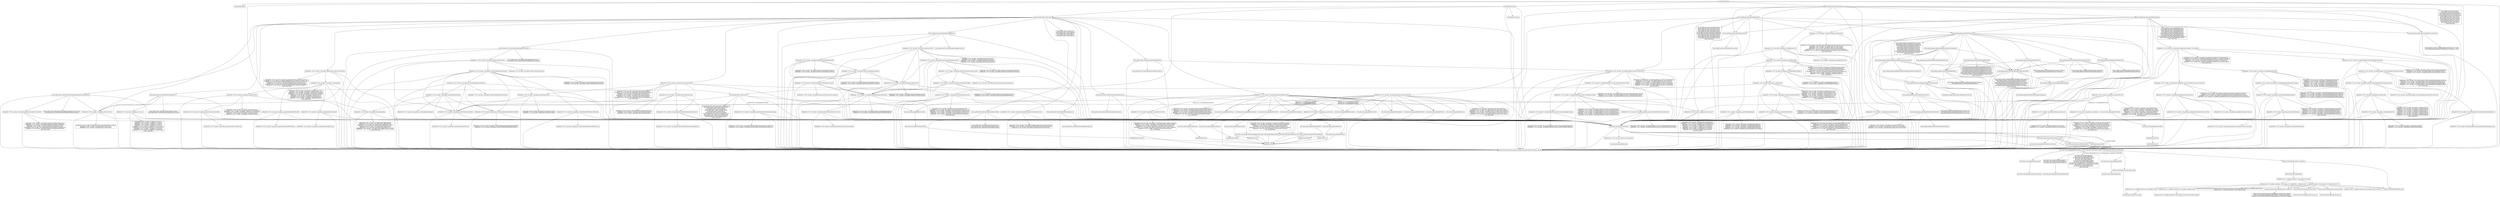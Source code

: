 digraph mygraph {
  node [shape=box];
  "//command/api:api"
  "//command/api:api" -> "//command/api:api.go"
  "//command/api:api" -> "//command/root:root"
  "//command/api:api" -> "@com_github_gin_gonic_gin//:gin"
  "//command/api:api" -> "@com_github_spf13_cobra//:cobra"
  "//command/api:api" -> "@io_bazel_rules_go//:go_context_data"
  "//command/api:api" -> "@bazel_tools//tools/allowlists/function_transition_allowlist:function_transition_allowlist"
  "@com_github_gin_gonic_gin//:gin"
  "@com_github_gin_gonic_gin//:gin" -> "@com_github_gin_gonic_gin//:fs.go\n@com_github_gin_gonic_gin//:path.go\n@com_github_gin_gonic_gin//:deprecated.go\n@com_github_gin_gonic_gin//:context.go\n@com_github_gin_gonic_gin//:routergroup.go\n@com_github_gin_gonic_gin//:errors.go\n@com_github_gin_gonic_gin//:mode.go\n@com_github_gin_gonic_gin//:recovery.go\n@com_github_gin_gonic_gin//:auth.go\n@com_github_gin_gonic_gin//:version.go\n@com_github_gin_gonic_gin//:doc.go\n@com_github_gin_gonic_gin//:gin.go\n...and 6 more items"
  "@com_github_gin_gonic_gin//:gin" -> "@@gazelle~0.35.0~go_deps~com_github_gin_contrib_sse//:sse"
  "@com_github_gin_gonic_gin//:gin" -> "@@gazelle~0.35.0~go_deps~com_github_mattn_go_isatty//:go-isatty"
  "@com_github_gin_gonic_gin//:gin" -> "@io_bazel_rules_go//:go_context_data"
  "@com_github_gin_gonic_gin//:gin" -> "@bazel_tools//tools/allowlists/function_transition_allowlist:function_transition_allowlist"
  "@com_github_gin_gonic_gin//:gin" -> "@@gazelle~0.35.0~go_deps~org_golang_x_net//http2/h2c:h2c"
  "@com_github_gin_gonic_gin//:gin" -> "@@gazelle~0.35.0~go_deps~org_golang_x_net//http2:http2"
  "@com_github_gin_gonic_gin//:gin" -> "@com_github_gin_gonic_gin//binding:binding"
  "@com_github_gin_gonic_gin//:gin" -> "@com_github_gin_gonic_gin//internal/bytesconv:bytesconv"
  "@com_github_gin_gonic_gin//:gin" -> "@com_github_gin_gonic_gin//internal/json:json"
  "@com_github_gin_gonic_gin//:gin" -> "@com_github_gin_gonic_gin//render:render"
  "@com_github_gin_gonic_gin//render:render"
  "@com_github_gin_gonic_gin//render:render" -> "@com_github_gin_gonic_gin//render:html.go\n@com_github_gin_gonic_gin//render:yaml.go\n@com_github_gin_gonic_gin//render:json.go\n@com_github_gin_gonic_gin//render:xml.go\n@com_github_gin_gonic_gin//render:render.go\n@com_github_gin_gonic_gin//render:msgpack.go\n@com_github_gin_gonic_gin//render:protobuf.go\n@com_github_gin_gonic_gin//render:text.go\n@com_github_gin_gonic_gin//render:reader.go\n@com_github_gin_gonic_gin//render:toml.go\n@com_github_gin_gonic_gin//render:data.go\n...and 1 more items"
  "@com_github_gin_gonic_gin//render:render" -> "@bazel_tools//tools/allowlists/function_transition_allowlist:function_transition_allowlist"
  "@com_github_gin_gonic_gin//render:render" -> "@io_bazel_rules_go//:go_context_data"
  "@com_github_gin_gonic_gin//render:render" -> "@org_golang_google_protobuf//proto:proto"
  "@com_github_gin_gonic_gin//render:render" -> "@@gazelle~0.35.0~go_deps~in_gopkg_yaml_v3//:yaml_v3"
  "@com_github_gin_gonic_gin//render:render" -> "@@gazelle~0.35.0~go_deps~com_github_ugorji_go_codec//:codec"
  "@com_github_gin_gonic_gin//render:render" -> "@@gazelle~0.35.0~go_deps~com_github_pelletier_go_toml_v2//:go-toml"
  "@com_github_gin_gonic_gin//render:render" -> "@com_github_gin_gonic_gin//internal/json:json"
  "@com_github_gin_gonic_gin//render:render" -> "@com_github_gin_gonic_gin//internal/bytesconv:bytesconv"
  "@com_github_gin_gonic_gin//binding:binding"
  "@com_github_gin_gonic_gin//binding:binding" -> "@com_github_gin_gonic_gin//binding:uri.go\n@com_github_gin_gonic_gin//binding:header.go\n@com_github_gin_gonic_gin//binding:form.go\n@com_github_gin_gonic_gin//binding:toml.go\n@com_github_gin_gonic_gin//binding:xml.go\n@com_github_gin_gonic_gin//binding:msgpack.go\n@com_github_gin_gonic_gin//binding:json.go\n@com_github_gin_gonic_gin//binding:query.go\n@com_github_gin_gonic_gin//binding:default_validator.go\n@com_github_gin_gonic_gin//binding:protobuf.go\n...and 4 more items"
  "@com_github_gin_gonic_gin//binding:binding" -> "@bazel_tools//tools/allowlists/function_transition_allowlist:function_transition_allowlist"
  "@com_github_gin_gonic_gin//binding:binding" -> "@io_bazel_rules_go//:go_context_data"
  "@com_github_gin_gonic_gin//binding:binding" -> "@org_golang_google_protobuf//proto:proto"
  "@com_github_gin_gonic_gin//binding:binding" -> "@com_github_gin_gonic_gin//internal/bytesconv:bytesconv"
  "@com_github_gin_gonic_gin//binding:binding" -> "@com_github_gin_gonic_gin//internal/json:json"
  "@com_github_gin_gonic_gin//binding:binding" -> "@@gazelle~0.35.0~go_deps~com_github_go_playground_validator_v10//:validator"
  "@com_github_gin_gonic_gin//binding:binding" -> "@@gazelle~0.35.0~go_deps~in_gopkg_yaml_v3//:yaml_v3"
  "@com_github_gin_gonic_gin//binding:binding" -> "@@gazelle~0.35.0~go_deps~com_github_ugorji_go_codec//:codec"
  "@com_github_gin_gonic_gin//binding:binding" -> "@@gazelle~0.35.0~go_deps~com_github_pelletier_go_toml_v2//:go-toml"
  "@@gazelle~0.35.0~go_deps~com_github_ugorji_go_codec//:codec"
  "@@gazelle~0.35.0~go_deps~com_github_ugorji_go_codec//:codec" -> "@@gazelle~0.35.0~go_deps~com_github_ugorji_go_codec//:goversion_growslice_unsafe_gte_go120.go\n@@gazelle~0.35.0~go_deps~com_github_ugorji_go_codec//:json.go\n@@gazelle~0.35.0~go_deps~com_github_ugorji_go_codec//:cbor.go\n@@gazelle~0.35.0~go_deps~com_github_ugorji_go_codec//:reader.go\n@@gazelle~0.35.0~go_deps~com_github_ugorji_go_codec//:sort-slice.generated.go\n@@gazelle~0.35.0~go_deps~com_github_ugorji_go_codec//:helper_unsafe_compiler_gc.go\n...and 33 more items"
  "@@gazelle~0.35.0~go_deps~com_github_ugorji_go_codec//:codec" -> "@io_bazel_rules_go//:go_context_data"
  "@@gazelle~0.35.0~go_deps~com_github_ugorji_go_codec//:codec" -> "@bazel_tools//tools/allowlists/function_transition_allowlist:function_transition_allowlist"
  "@@gazelle~0.35.0~go_deps~com_github_ugorji_go_codec//:goversion_growslice_unsafe_gte_go120.go\n@@gazelle~0.35.0~go_deps~com_github_ugorji_go_codec//:json.go\n@@gazelle~0.35.0~go_deps~com_github_ugorji_go_codec//:cbor.go\n@@gazelle~0.35.0~go_deps~com_github_ugorji_go_codec//:reader.go\n@@gazelle~0.35.0~go_deps~com_github_ugorji_go_codec//:sort-slice.generated.go\n@@gazelle~0.35.0~go_deps~com_github_ugorji_go_codec//:helper_unsafe_compiler_gc.go\n...and 33 more items"
  "@@gazelle~0.35.0~go_deps~com_github_go_playground_validator_v10//:validator"
  "@@gazelle~0.35.0~go_deps~com_github_go_playground_validator_v10//:validator" -> "@@gazelle~0.35.0~go_deps~com_github_go_playground_validator_v10//:translations.go\n@@gazelle~0.35.0~go_deps~com_github_go_playground_validator_v10//:validator_instance.go\n@@gazelle~0.35.0~go_deps~com_github_go_playground_validator_v10//:field_level.go\n@@gazelle~0.35.0~go_deps~com_github_go_playground_validator_v10//:options.go\n@@gazelle~0.35.0~go_deps~com_github_go_playground_validator_v10//:currency_codes.go\n...and 10 more items"
  "@@gazelle~0.35.0~go_deps~com_github_go_playground_validator_v10//:validator" -> "@@gazelle~0.35.0~go_deps~com_github_gabriel_vasile_mimetype//:mimetype"
  "@@gazelle~0.35.0~go_deps~com_github_go_playground_validator_v10//:validator" -> "@@gazelle~0.35.0~go_deps~com_github_go_playground_universal_translator//:universal-translator"
  "@@gazelle~0.35.0~go_deps~com_github_go_playground_validator_v10//:validator" -> "@@gazelle~0.35.0~go_deps~com_github_leodido_go_urn//:go-urn"
  "@@gazelle~0.35.0~go_deps~com_github_go_playground_validator_v10//:validator" -> "@io_bazel_rules_go//:go_context_data"
  "@@gazelle~0.35.0~go_deps~com_github_go_playground_validator_v10//:validator" -> "@bazel_tools//tools/allowlists/function_transition_allowlist:function_transition_allowlist"
  "@@gazelle~0.35.0~go_deps~com_github_go_playground_validator_v10//:validator" -> "@@gazelle~0.35.0~go_deps~org_golang_x_text//language:language"
  "@@gazelle~0.35.0~go_deps~com_github_go_playground_validator_v10//:validator" -> "@@gazelle~0.35.0~go_deps~org_golang_x_crypto//sha3:sha3"
  "@@gazelle~0.35.0~go_deps~org_golang_x_text//language:language"
  "@@gazelle~0.35.0~go_deps~org_golang_x_text//language:language" -> "@@gazelle~0.35.0~go_deps~org_golang_x_text//language:coverage.go\n@@gazelle~0.35.0~go_deps~org_golang_x_text//language:doc.go\n@@gazelle~0.35.0~go_deps~org_golang_x_text//language:tags.go\n@@gazelle~0.35.0~go_deps~org_golang_x_text//language:language.go\n@@gazelle~0.35.0~go_deps~org_golang_x_text//language:match.go\n@@gazelle~0.35.0~go_deps~org_golang_x_text//language:tables.go\n@@gazelle~0.35.0~go_deps~org_golang_x_text//language:parse.go"
  "@@gazelle~0.35.0~go_deps~org_golang_x_text//language:language" -> "@bazel_tools//tools/allowlists/function_transition_allowlist:function_transition_allowlist"
  "@@gazelle~0.35.0~go_deps~org_golang_x_text//language:language" -> "@io_bazel_rules_go//:go_context_data"
  "@@gazelle~0.35.0~go_deps~org_golang_x_text//language:language" -> "@@gazelle~0.35.0~go_deps~org_golang_x_text//internal/language/compact:compact"
  "@@gazelle~0.35.0~go_deps~org_golang_x_text//language:language" -> "@@gazelle~0.35.0~go_deps~org_golang_x_text//internal/language:language"
  "@@gazelle~0.35.0~go_deps~org_golang_x_text//internal/language/compact:compact"
  "@@gazelle~0.35.0~go_deps~org_golang_x_text//internal/language/compact:compact" -> "@@gazelle~0.35.0~go_deps~org_golang_x_text//internal/language/compact:parents.go\n@@gazelle~0.35.0~go_deps~org_golang_x_text//internal/language/compact:tables.go\n@@gazelle~0.35.0~go_deps~org_golang_x_text//internal/language/compact:compact.go\n@@gazelle~0.35.0~go_deps~org_golang_x_text//internal/language/compact:tags.go\n@@gazelle~0.35.0~go_deps~org_golang_x_text//internal/language/compact:language.go"
  "@@gazelle~0.35.0~go_deps~org_golang_x_text//internal/language/compact:compact" -> "@bazel_tools//tools/allowlists/function_transition_allowlist:function_transition_allowlist"
  "@@gazelle~0.35.0~go_deps~org_golang_x_text//internal/language/compact:compact" -> "@io_bazel_rules_go//:go_context_data"
  "@@gazelle~0.35.0~go_deps~org_golang_x_text//internal/language/compact:compact" -> "@@gazelle~0.35.0~go_deps~org_golang_x_text//internal/language:language"
  "@@gazelle~0.35.0~go_deps~org_golang_x_text//internal/language:language"
  "@@gazelle~0.35.0~go_deps~org_golang_x_text//internal/language:language" -> "@@gazelle~0.35.0~go_deps~org_golang_x_text//internal/language:common.go\n@@gazelle~0.35.0~go_deps~org_golang_x_text//internal/language:lookup.go\n@@gazelle~0.35.0~go_deps~org_golang_x_text//internal/language:tags.go\n@@gazelle~0.35.0~go_deps~org_golang_x_text//internal/language:coverage.go\n@@gazelle~0.35.0~go_deps~org_golang_x_text//internal/language:tables.go\n@@gazelle~0.35.0~go_deps~org_golang_x_text//internal/language:compose.go\n...and 4 more items"
  "@@gazelle~0.35.0~go_deps~org_golang_x_text//internal/language:language" -> "@bazel_tools//tools/allowlists/function_transition_allowlist:function_transition_allowlist"
  "@@gazelle~0.35.0~go_deps~org_golang_x_text//internal/language:language" -> "@io_bazel_rules_go//:go_context_data"
  "@@gazelle~0.35.0~go_deps~org_golang_x_text//internal/language:language" -> "@@gazelle~0.35.0~go_deps~org_golang_x_text//internal/tag:tag"
  "@@gazelle~0.35.0~go_deps~org_golang_x_text//internal/tag:tag"
  "@@gazelle~0.35.0~go_deps~org_golang_x_text//internal/tag:tag" -> "@@gazelle~0.35.0~go_deps~org_golang_x_text//internal/tag:tag.go"
  "@@gazelle~0.35.0~go_deps~org_golang_x_text//internal/tag:tag" -> "@bazel_tools//tools/allowlists/function_transition_allowlist:function_transition_allowlist"
  "@@gazelle~0.35.0~go_deps~org_golang_x_text//internal/tag:tag" -> "@io_bazel_rules_go//:go_context_data"
  "@@gazelle~0.35.0~go_deps~org_golang_x_text//internal/tag:tag.go"
  "@@gazelle~0.35.0~go_deps~org_golang_x_text//internal/language/compact:parents.go\n@@gazelle~0.35.0~go_deps~org_golang_x_text//internal/language/compact:tables.go\n@@gazelle~0.35.0~go_deps~org_golang_x_text//internal/language/compact:compact.go\n@@gazelle~0.35.0~go_deps~org_golang_x_text//internal/language/compact:tags.go\n@@gazelle~0.35.0~go_deps~org_golang_x_text//internal/language/compact:language.go"
  "@@gazelle~0.35.0~go_deps~org_golang_x_text//language:coverage.go\n@@gazelle~0.35.0~go_deps~org_golang_x_text//language:doc.go\n@@gazelle~0.35.0~go_deps~org_golang_x_text//language:tags.go\n@@gazelle~0.35.0~go_deps~org_golang_x_text//language:language.go\n@@gazelle~0.35.0~go_deps~org_golang_x_text//language:match.go\n@@gazelle~0.35.0~go_deps~org_golang_x_text//language:tables.go\n@@gazelle~0.35.0~go_deps~org_golang_x_text//language:parse.go"
  "@@gazelle~0.35.0~go_deps~com_github_leodido_go_urn//:go-urn"
  "@@gazelle~0.35.0~go_deps~com_github_leodido_go_urn//:go-urn" -> "@@gazelle~0.35.0~go_deps~com_github_leodido_go_urn//:urn.go\n@@gazelle~0.35.0~go_deps~com_github_leodido_go_urn//:machine.go"
  "@@gazelle~0.35.0~go_deps~com_github_leodido_go_urn//:go-urn" -> "@io_bazel_rules_go//:go_context_data"
  "@@gazelle~0.35.0~go_deps~com_github_leodido_go_urn//:go-urn" -> "@bazel_tools//tools/allowlists/function_transition_allowlist:function_transition_allowlist"
  "@@gazelle~0.35.0~go_deps~com_github_leodido_go_urn//:urn.go\n@@gazelle~0.35.0~go_deps~com_github_leodido_go_urn//:machine.go"
  "@@gazelle~0.35.0~go_deps~com_github_go_playground_universal_translator//:universal-translator"
  "@@gazelle~0.35.0~go_deps~com_github_go_playground_universal_translator//:universal-translator" -> "@@gazelle~0.35.0~go_deps~com_github_go_playground_universal_translator//:translator.go\n@@gazelle~0.35.0~go_deps~com_github_go_playground_universal_translator//:errors.go\n@@gazelle~0.35.0~go_deps~com_github_go_playground_universal_translator//:import_export.go\n@@gazelle~0.35.0~go_deps~com_github_go_playground_universal_translator//:universal_translator.go"
  "@@gazelle~0.35.0~go_deps~com_github_go_playground_universal_translator//:universal-translator" -> "@@gazelle~0.35.0~go_deps~com_github_go_playground_locales//:locales"
  "@@gazelle~0.35.0~go_deps~com_github_go_playground_universal_translator//:universal-translator" -> "@io_bazel_rules_go//:go_context_data"
  "@@gazelle~0.35.0~go_deps~com_github_go_playground_universal_translator//:universal-translator" -> "@bazel_tools//tools/allowlists/function_transition_allowlist:function_transition_allowlist"
  "@@gazelle~0.35.0~go_deps~com_github_go_playground_locales//:locales"
  "@@gazelle~0.35.0~go_deps~com_github_go_playground_locales//:locales" -> "@@gazelle~0.35.0~go_deps~com_github_go_playground_locales//:rules.go"
  "@@gazelle~0.35.0~go_deps~com_github_go_playground_locales//:locales" -> "@io_bazel_rules_go//:go_context_data"
  "@@gazelle~0.35.0~go_deps~com_github_go_playground_locales//:locales" -> "@@gazelle~0.35.0~go_deps~com_github_go_playground_locales//currency:currency"
  "@@gazelle~0.35.0~go_deps~com_github_go_playground_locales//:locales" -> "@bazel_tools//tools/allowlists/function_transition_allowlist:function_transition_allowlist"
  "@@gazelle~0.35.0~go_deps~com_github_go_playground_locales//:rules.go"
  "@@gazelle~0.35.0~go_deps~com_github_go_playground_universal_translator//:translator.go\n@@gazelle~0.35.0~go_deps~com_github_go_playground_universal_translator//:errors.go\n@@gazelle~0.35.0~go_deps~com_github_go_playground_universal_translator//:import_export.go\n@@gazelle~0.35.0~go_deps~com_github_go_playground_universal_translator//:universal_translator.go"
  "@@gazelle~0.35.0~go_deps~com_github_gabriel_vasile_mimetype//:mimetype"
  "@@gazelle~0.35.0~go_deps~com_github_gabriel_vasile_mimetype//:mimetype" -> "@@gazelle~0.35.0~go_deps~com_github_gabriel_vasile_mimetype//:mimetype.go\n@@gazelle~0.35.0~go_deps~com_github_gabriel_vasile_mimetype//:tree.go\n@@gazelle~0.35.0~go_deps~com_github_gabriel_vasile_mimetype//:mime.go"
  "@@gazelle~0.35.0~go_deps~com_github_gabriel_vasile_mimetype//:mimetype" -> "@io_bazel_rules_go//:go_context_data"
  "@@gazelle~0.35.0~go_deps~com_github_gabriel_vasile_mimetype//:mimetype" -> "@@gazelle~0.35.0~go_deps~com_github_gabriel_vasile_mimetype//internal/charset:charset"
  "@@gazelle~0.35.0~go_deps~com_github_gabriel_vasile_mimetype//:mimetype" -> "@@gazelle~0.35.0~go_deps~com_github_gabriel_vasile_mimetype//internal/magic:magic"
  "@@gazelle~0.35.0~go_deps~com_github_gabriel_vasile_mimetype//:mimetype" -> "@bazel_tools//tools/allowlists/function_transition_allowlist:function_transition_allowlist"
  "@@gazelle~0.35.0~go_deps~com_github_gabriel_vasile_mimetype//internal/magic:magic"
  "@@gazelle~0.35.0~go_deps~com_github_gabriel_vasile_mimetype//internal/magic:magic" -> "@@gazelle~0.35.0~go_deps~com_github_gabriel_vasile_mimetype//internal/magic:archive.go\n@@gazelle~0.35.0~go_deps~com_github_gabriel_vasile_mimetype//internal/magic:geo.go\n@@gazelle~0.35.0~go_deps~com_github_gabriel_vasile_mimetype//internal/magic:zip.go\n@@gazelle~0.35.0~go_deps~com_github_gabriel_vasile_mimetype//internal/magic:image.go\n@@gazelle~0.35.0~go_deps~com_github_gabriel_vasile_mimetype//internal/magic:audio.go\n...and 11 more items"
  "@@gazelle~0.35.0~go_deps~com_github_gabriel_vasile_mimetype//internal/magic:magic" -> "@bazel_tools//tools/allowlists/function_transition_allowlist:function_transition_allowlist"
  "@@gazelle~0.35.0~go_deps~com_github_gabriel_vasile_mimetype//internal/magic:magic" -> "@io_bazel_rules_go//:go_context_data"
  "@@gazelle~0.35.0~go_deps~com_github_gabriel_vasile_mimetype//internal/magic:magic" -> "@@gazelle~0.35.0~go_deps~com_github_gabriel_vasile_mimetype//internal/json:json"
  "@@gazelle~0.35.0~go_deps~com_github_gabriel_vasile_mimetype//internal/magic:magic" -> "@@gazelle~0.35.0~go_deps~com_github_gabriel_vasile_mimetype//internal/charset:charset"
  "@@gazelle~0.35.0~go_deps~com_github_gabriel_vasile_mimetype//internal/json:json"
  "@@gazelle~0.35.0~go_deps~com_github_gabriel_vasile_mimetype//internal/json:json" -> "@@gazelle~0.35.0~go_deps~com_github_gabriel_vasile_mimetype//internal/json:json.go"
  "@@gazelle~0.35.0~go_deps~com_github_gabriel_vasile_mimetype//internal/json:json" -> "@bazel_tools//tools/allowlists/function_transition_allowlist:function_transition_allowlist"
  "@@gazelle~0.35.0~go_deps~com_github_gabriel_vasile_mimetype//internal/json:json" -> "@io_bazel_rules_go//:go_context_data"
  "@@gazelle~0.35.0~go_deps~com_github_gabriel_vasile_mimetype//internal/magic:archive.go\n@@gazelle~0.35.0~go_deps~com_github_gabriel_vasile_mimetype//internal/magic:geo.go\n@@gazelle~0.35.0~go_deps~com_github_gabriel_vasile_mimetype//internal/magic:zip.go\n@@gazelle~0.35.0~go_deps~com_github_gabriel_vasile_mimetype//internal/magic:image.go\n@@gazelle~0.35.0~go_deps~com_github_gabriel_vasile_mimetype//internal/magic:audio.go\n...and 11 more items"
  "@@gazelle~0.35.0~go_deps~com_github_gabriel_vasile_mimetype//internal/charset:charset"
  "@@gazelle~0.35.0~go_deps~com_github_gabriel_vasile_mimetype//internal/charset:charset" -> "@@gazelle~0.35.0~go_deps~com_github_gabriel_vasile_mimetype//internal/charset:charset.go"
  "@@gazelle~0.35.0~go_deps~com_github_gabriel_vasile_mimetype//internal/charset:charset" -> "@bazel_tools//tools/allowlists/function_transition_allowlist:function_transition_allowlist"
  "@@gazelle~0.35.0~go_deps~com_github_gabriel_vasile_mimetype//internal/charset:charset" -> "@io_bazel_rules_go//:go_context_data"
  "@@gazelle~0.35.0~go_deps~com_github_gabriel_vasile_mimetype//internal/charset:charset" -> "@@gazelle~0.35.0~go_deps~org_golang_x_net//html:html"
  "@@gazelle~0.35.0~go_deps~org_golang_x_net//html:html"
  "@@gazelle~0.35.0~go_deps~org_golang_x_net//html:html" -> "@@gazelle~0.35.0~go_deps~org_golang_x_net//html:entity.go\n@@gazelle~0.35.0~go_deps~org_golang_x_net//html:escape.go\n@@gazelle~0.35.0~go_deps~org_golang_x_net//html:parse.go\n@@gazelle~0.35.0~go_deps~org_golang_x_net//html:doc.go\n@@gazelle~0.35.0~go_deps~org_golang_x_net//html:render.go\n@@gazelle~0.35.0~go_deps~org_golang_x_net//html:node.go\n@@gazelle~0.35.0~go_deps~org_golang_x_net//html:doctype.go\n@@gazelle~0.35.0~go_deps~org_golang_x_net//html:token.go\n...and 2 more items"
  "@@gazelle~0.35.0~go_deps~org_golang_x_net//html:html" -> "@bazel_tools//tools/allowlists/function_transition_allowlist:function_transition_allowlist"
  "@@gazelle~0.35.0~go_deps~org_golang_x_net//html:html" -> "@io_bazel_rules_go//:go_context_data"
  "@@gazelle~0.35.0~go_deps~org_golang_x_net//html:html" -> "@@gazelle~0.35.0~go_deps~org_golang_x_net//html/atom:atom"
  "@@gazelle~0.35.0~go_deps~org_golang_x_net//html/atom:atom"
  "@@gazelle~0.35.0~go_deps~org_golang_x_net//html/atom:atom" -> "@@gazelle~0.35.0~go_deps~org_golang_x_net//html/atom:table.go\n@@gazelle~0.35.0~go_deps~org_golang_x_net//html/atom:atom.go"
  "@@gazelle~0.35.0~go_deps~org_golang_x_net//html/atom:atom" -> "@bazel_tools//tools/allowlists/function_transition_allowlist:function_transition_allowlist"
  "@@gazelle~0.35.0~go_deps~org_golang_x_net//html/atom:atom" -> "@io_bazel_rules_go//:go_context_data"
  "@@gazelle~0.35.0~go_deps~org_golang_x_net//html/atom:table.go\n@@gazelle~0.35.0~go_deps~org_golang_x_net//html/atom:atom.go"
  "@@gazelle~0.35.0~go_deps~org_golang_x_net//html:entity.go\n@@gazelle~0.35.0~go_deps~org_golang_x_net//html:escape.go\n@@gazelle~0.35.0~go_deps~org_golang_x_net//html:parse.go\n@@gazelle~0.35.0~go_deps~org_golang_x_net//html:doc.go\n@@gazelle~0.35.0~go_deps~org_golang_x_net//html:render.go\n@@gazelle~0.35.0~go_deps~org_golang_x_net//html:node.go\n@@gazelle~0.35.0~go_deps~org_golang_x_net//html:doctype.go\n@@gazelle~0.35.0~go_deps~org_golang_x_net//html:token.go\n...and 2 more items"
  "@@gazelle~0.35.0~go_deps~com_github_gabriel_vasile_mimetype//internal/charset:charset.go"
  "@@gazelle~0.35.0~go_deps~com_github_gabriel_vasile_mimetype//:mimetype.go\n@@gazelle~0.35.0~go_deps~com_github_gabriel_vasile_mimetype//:tree.go\n@@gazelle~0.35.0~go_deps~com_github_gabriel_vasile_mimetype//:mime.go"
  "@@gazelle~0.35.0~go_deps~com_github_go_playground_validator_v10//:translations.go\n@@gazelle~0.35.0~go_deps~com_github_go_playground_validator_v10//:validator_instance.go\n@@gazelle~0.35.0~go_deps~com_github_go_playground_validator_v10//:field_level.go\n@@gazelle~0.35.0~go_deps~com_github_go_playground_validator_v10//:options.go\n@@gazelle~0.35.0~go_deps~com_github_go_playground_validator_v10//:currency_codes.go\n...and 10 more items"
  "@com_github_gin_gonic_gin//internal/json:json"
  "@com_github_gin_gonic_gin//internal/json:json" -> "@com_github_gin_gonic_gin//internal/json:json.go"
  "@com_github_gin_gonic_gin//internal/json:json" -> "@bazel_tools//tools/allowlists/function_transition_allowlist:function_transition_allowlist"
  "@com_github_gin_gonic_gin//internal/json:json" -> "@io_bazel_rules_go//:go_context_data"
  "@com_github_gin_gonic_gin//internal/json:json.go"
  "@org_golang_google_protobuf//proto:proto"
  "@org_golang_google_protobuf//proto:proto" -> "@org_golang_google_protobuf//proto:size_gen.go\n@org_golang_google_protobuf//proto:encode_gen.go\n@org_golang_google_protobuf//proto:wrappers.go\n@org_golang_google_protobuf//proto:size.go\n@org_golang_google_protobuf//proto:encode.go\n@org_golang_google_protobuf//proto:merge.go\n@org_golang_google_protobuf//proto:reset.go\n@org_golang_google_protobuf//proto:decode.go\n@org_golang_google_protobuf//proto:proto_methods.go\n@org_golang_google_protobuf//proto:proto.go\n...and 6 more items"
  "@org_golang_google_protobuf//proto:proto" -> "@bazel_tools//tools/allowlists/function_transition_allowlist:function_transition_allowlist"
  "@org_golang_google_protobuf//proto:proto" -> "@io_bazel_rules_go//:go_context_data"
  "@org_golang_google_protobuf//proto:proto" -> "@org_golang_google_protobuf//runtime/protoiface:protoiface"
  "@org_golang_google_protobuf//proto:proto" -> "@org_golang_google_protobuf//reflect/protoregistry:protoregistry"
  "@org_golang_google_protobuf//proto:proto" -> "@org_golang_google_protobuf//reflect/protoreflect:protoreflect"
  "@org_golang_google_protobuf//proto:proto" -> "@org_golang_google_protobuf//internal/strs:strs"
  "@org_golang_google_protobuf//proto:proto" -> "@org_golang_google_protobuf//internal/pragma:pragma"
  "@org_golang_google_protobuf//proto:proto" -> "@org_golang_google_protobuf//internal/order:order"
  "@org_golang_google_protobuf//proto:proto" -> "@org_golang_google_protobuf//internal/genid:genid"
  "@org_golang_google_protobuf//proto:proto" -> "@org_golang_google_protobuf//internal/flags:flags"
  "@org_golang_google_protobuf//proto:proto" -> "@org_golang_google_protobuf//internal/errors:errors"
  "@org_golang_google_protobuf//proto:proto" -> "@org_golang_google_protobuf//internal/encoding/messageset:messageset"
  "@org_golang_google_protobuf//proto:proto" -> "@org_golang_google_protobuf//encoding/protowire:protowire"
  "@org_golang_google_protobuf//internal/order:order"
  "@org_golang_google_protobuf//internal/order:order" -> "@org_golang_google_protobuf//internal/order:range.go\n@org_golang_google_protobuf//internal/order:order.go"
  "@org_golang_google_protobuf//internal/order:order" -> "@bazel_tools//tools/allowlists/function_transition_allowlist:function_transition_allowlist"
  "@org_golang_google_protobuf//internal/order:order" -> "@io_bazel_rules_go//:go_context_data"
  "@org_golang_google_protobuf//internal/order:order" -> "@org_golang_google_protobuf//reflect/protoreflect:protoreflect"
  "@org_golang_google_protobuf//internal/order:range.go\n@org_golang_google_protobuf//internal/order:order.go"
  "@org_golang_google_protobuf//internal/strs:strs"
  "@org_golang_google_protobuf//internal/strs:strs" -> "@org_golang_google_protobuf//internal/strs:strings_unsafe.go\n@org_golang_google_protobuf//internal/strs:strings.go"
  "@org_golang_google_protobuf//internal/strs:strs" -> "@bazel_tools//tools/allowlists/function_transition_allowlist:function_transition_allowlist"
  "@org_golang_google_protobuf//internal/strs:strs" -> "@io_bazel_rules_go//:go_context_data"
  "@org_golang_google_protobuf//internal/strs:strs" -> "@org_golang_google_protobuf//reflect/protoreflect:protoreflect"
  "@org_golang_google_protobuf//internal/strs:strs" -> "@org_golang_google_protobuf//internal/flags:flags"
  "@org_golang_google_protobuf//internal/strs:strings_unsafe.go\n@org_golang_google_protobuf//internal/strs:strings.go"
  "@org_golang_google_protobuf//reflect/protoregistry:protoregistry"
  "@org_golang_google_protobuf//reflect/protoregistry:protoregistry" -> "@org_golang_google_protobuf//reflect/protoregistry:registry.go"
  "@org_golang_google_protobuf//reflect/protoregistry:protoregistry" -> "@bazel_tools//tools/allowlists/function_transition_allowlist:function_transition_allowlist"
  "@org_golang_google_protobuf//reflect/protoregistry:protoregistry" -> "@io_bazel_rules_go//:go_context_data"
  "@org_golang_google_protobuf//reflect/protoregistry:protoregistry" -> "@org_golang_google_protobuf//reflect/protoreflect:protoreflect"
  "@org_golang_google_protobuf//reflect/protoregistry:protoregistry" -> "@org_golang_google_protobuf//internal/flags:flags"
  "@org_golang_google_protobuf//reflect/protoregistry:protoregistry" -> "@org_golang_google_protobuf//internal/errors:errors"
  "@org_golang_google_protobuf//reflect/protoregistry:protoregistry" -> "@org_golang_google_protobuf//internal/encoding/messageset:messageset"
  "@org_golang_google_protobuf//internal/encoding/messageset:messageset"
  "@org_golang_google_protobuf//internal/encoding/messageset:messageset" -> "@org_golang_google_protobuf//internal/encoding/messageset:messageset.go"
  "@org_golang_google_protobuf//internal/encoding/messageset:messageset" -> "@bazel_tools//tools/allowlists/function_transition_allowlist:function_transition_allowlist"
  "@org_golang_google_protobuf//internal/encoding/messageset:messageset" -> "@io_bazel_rules_go//:go_context_data"
  "@org_golang_google_protobuf//internal/encoding/messageset:messageset" -> "@org_golang_google_protobuf//reflect/protoreflect:protoreflect"
  "@org_golang_google_protobuf//internal/encoding/messageset:messageset" -> "@org_golang_google_protobuf//internal/errors:errors"
  "@org_golang_google_protobuf//internal/encoding/messageset:messageset" -> "@org_golang_google_protobuf//encoding/protowire:protowire"
  "@org_golang_google_protobuf//internal/encoding/messageset:messageset.go"
  "@org_golang_google_protobuf//internal/flags:flags"
  "@org_golang_google_protobuf//internal/flags:flags" -> "@org_golang_google_protobuf//internal/flags:proto_legacy_disable.go\n@org_golang_google_protobuf//internal/flags:flags.go"
  "@org_golang_google_protobuf//internal/flags:flags" -> "@bazel_tools//tools/allowlists/function_transition_allowlist:function_transition_allowlist"
  "@org_golang_google_protobuf//internal/flags:flags" -> "@io_bazel_rules_go//:go_context_data"
  "@org_golang_google_protobuf//internal/flags:proto_legacy_disable.go\n@org_golang_google_protobuf//internal/flags:flags.go"
  "@org_golang_google_protobuf//reflect/protoregistry:registry.go"
  "@org_golang_google_protobuf//runtime/protoiface:protoiface"
  "@org_golang_google_protobuf//runtime/protoiface:protoiface" -> "@org_golang_google_protobuf//runtime/protoiface:methods.go\n@org_golang_google_protobuf//runtime/protoiface:legacy.go"
  "@org_golang_google_protobuf//runtime/protoiface:protoiface" -> "@bazel_tools//tools/allowlists/function_transition_allowlist:function_transition_allowlist"
  "@org_golang_google_protobuf//runtime/protoiface:protoiface" -> "@io_bazel_rules_go//:go_context_data"
  "@org_golang_google_protobuf//runtime/protoiface:protoiface" -> "@org_golang_google_protobuf//reflect/protoreflect:protoreflect"
  "@org_golang_google_protobuf//runtime/protoiface:protoiface" -> "@org_golang_google_protobuf//internal/pragma:pragma"
  "@org_golang_google_protobuf//runtime/protoiface:methods.go\n@org_golang_google_protobuf//runtime/protoiface:legacy.go"
  "@org_golang_google_protobuf//proto:size_gen.go\n@org_golang_google_protobuf//proto:encode_gen.go\n@org_golang_google_protobuf//proto:wrappers.go\n@org_golang_google_protobuf//proto:size.go\n@org_golang_google_protobuf//proto:encode.go\n@org_golang_google_protobuf//proto:merge.go\n@org_golang_google_protobuf//proto:reset.go\n@org_golang_google_protobuf//proto:decode.go\n@org_golang_google_protobuf//proto:proto_methods.go\n@org_golang_google_protobuf//proto:proto.go\n...and 6 more items"
  "@@gazelle~0.35.0~go_deps~org_golang_x_net//http2/h2c:h2c"
  "@@gazelle~0.35.0~go_deps~org_golang_x_net//http2/h2c:h2c" -> "@@gazelle~0.35.0~go_deps~org_golang_x_net//http2/h2c:h2c.go"
  "@@gazelle~0.35.0~go_deps~org_golang_x_net//http2/h2c:h2c" -> "@bazel_tools//tools/allowlists/function_transition_allowlist:function_transition_allowlist"
  "@@gazelle~0.35.0~go_deps~org_golang_x_net//http2/h2c:h2c" -> "@io_bazel_rules_go//:go_context_data"
  "@@gazelle~0.35.0~go_deps~org_golang_x_net//http2/h2c:h2c" -> "@@gazelle~0.35.0~go_deps~org_golang_x_net//http2:http2"
  "@@gazelle~0.35.0~go_deps~org_golang_x_net//http2/h2c:h2c" -> "@@gazelle~0.35.0~go_deps~org_golang_x_net//http/httpguts:httpguts"
  "@@gazelle~0.35.0~go_deps~org_golang_x_net//http2:http2"
  "@@gazelle~0.35.0~go_deps~org_golang_x_net//http2:http2" -> "@@gazelle~0.35.0~go_deps~org_golang_x_net//http2:client_conn_pool.go\n@@gazelle~0.35.0~go_deps~org_golang_x_net//http2:headermap.go\n@@gazelle~0.35.0~go_deps~org_golang_x_net//http2:writesched_priority.go\n@@gazelle~0.35.0~go_deps~org_golang_x_net//http2:transport.go\n@@gazelle~0.35.0~go_deps~org_golang_x_net//http2:writesched_roundrobin.go\n@@gazelle~0.35.0~go_deps~org_golang_x_net//http2:ciphers.go\n@@gazelle~0.35.0~go_deps~org_golang_x_net//http2:gotrack.go\n...and 11 more items"
  "@@gazelle~0.35.0~go_deps~org_golang_x_net//http2:http2" -> "@bazel_tools//tools/allowlists/function_transition_allowlist:function_transition_allowlist"
  "@@gazelle~0.35.0~go_deps~org_golang_x_net//http2:http2" -> "@io_bazel_rules_go//:go_context_data"
  "@@gazelle~0.35.0~go_deps~org_golang_x_net//http2:http2" -> "@@gazelle~0.35.0~go_deps~org_golang_x_net//idna:idna"
  "@@gazelle~0.35.0~go_deps~org_golang_x_net//http2:http2" -> "@@gazelle~0.35.0~go_deps~org_golang_x_net//http2/hpack:hpack"
  "@@gazelle~0.35.0~go_deps~org_golang_x_net//http2:http2" -> "@@gazelle~0.35.0~go_deps~org_golang_x_net//http/httpguts:httpguts"
  "@@gazelle~0.35.0~go_deps~org_golang_x_net//http/httpguts:httpguts"
  "@@gazelle~0.35.0~go_deps~org_golang_x_net//http/httpguts:httpguts" -> "@@gazelle~0.35.0~go_deps~org_golang_x_net//http/httpguts:guts.go\n@@gazelle~0.35.0~go_deps~org_golang_x_net//http/httpguts:httplex.go"
  "@@gazelle~0.35.0~go_deps~org_golang_x_net//http/httpguts:httpguts" -> "@bazel_tools//tools/allowlists/function_transition_allowlist:function_transition_allowlist"
  "@@gazelle~0.35.0~go_deps~org_golang_x_net//http/httpguts:httpguts" -> "@io_bazel_rules_go//:go_context_data"
  "@@gazelle~0.35.0~go_deps~org_golang_x_net//http/httpguts:httpguts" -> "@@gazelle~0.35.0~go_deps~org_golang_x_net//idna:idna"
  "@@gazelle~0.35.0~go_deps~org_golang_x_net//http2/hpack:hpack"
  "@@gazelle~0.35.0~go_deps~org_golang_x_net//http2/hpack:hpack" -> "@@gazelle~0.35.0~go_deps~org_golang_x_net//http2/hpack:tables.go\n@@gazelle~0.35.0~go_deps~org_golang_x_net//http2/hpack:hpack.go\n@@gazelle~0.35.0~go_deps~org_golang_x_net//http2/hpack:huffman.go\n@@gazelle~0.35.0~go_deps~org_golang_x_net//http2/hpack:encode.go\n@@gazelle~0.35.0~go_deps~org_golang_x_net//http2/hpack:static_table.go"
  "@@gazelle~0.35.0~go_deps~org_golang_x_net//http2/hpack:hpack" -> "@bazel_tools//tools/allowlists/function_transition_allowlist:function_transition_allowlist"
  "@@gazelle~0.35.0~go_deps~org_golang_x_net//http2/hpack:hpack" -> "@io_bazel_rules_go//:go_context_data"
  "@@gazelle~0.35.0~go_deps~org_golang_x_net//idna:idna"
  "@@gazelle~0.35.0~go_deps~org_golang_x_net//idna:idna" -> "@@gazelle~0.35.0~go_deps~org_golang_x_net//idna:trie12.0.0.go\n@@gazelle~0.35.0~go_deps~org_golang_x_net//idna:idna9.0.0.go\n@@gazelle~0.35.0~go_deps~org_golang_x_net//idna:tables10.0.0.go\n@@gazelle~0.35.0~go_deps~org_golang_x_net//idna:tables12.0.0.go\n@@gazelle~0.35.0~go_deps~org_golang_x_net//idna:pre_go118.go\n@@gazelle~0.35.0~go_deps~org_golang_x_net//idna:go118.go\n@@gazelle~0.35.0~go_deps~org_golang_x_net//idna:tables9.0.0.go\n...and 8 more items"
  "@@gazelle~0.35.0~go_deps~org_golang_x_net//idna:idna" -> "@bazel_tools//tools/allowlists/function_transition_allowlist:function_transition_allowlist"
  "@@gazelle~0.35.0~go_deps~org_golang_x_net//idna:idna" -> "@io_bazel_rules_go//:go_context_data"
  "@@gazelle~0.35.0~go_deps~org_golang_x_net//idna:idna" -> "@@gazelle~0.35.0~go_deps~org_golang_x_text//unicode/norm:norm"
  "@@gazelle~0.35.0~go_deps~org_golang_x_net//idna:idna" -> "@@gazelle~0.35.0~go_deps~org_golang_x_text//unicode/bidi:bidi"
  "@@gazelle~0.35.0~go_deps~org_golang_x_net//idna:idna" -> "@@gazelle~0.35.0~go_deps~org_golang_x_text//secure/bidirule:bidirule"
  "@@gazelle~0.35.0~go_deps~org_golang_x_net//http2:client_conn_pool.go\n@@gazelle~0.35.0~go_deps~org_golang_x_net//http2:headermap.go\n@@gazelle~0.35.0~go_deps~org_golang_x_net//http2:writesched_priority.go\n@@gazelle~0.35.0~go_deps~org_golang_x_net//http2:transport.go\n@@gazelle~0.35.0~go_deps~org_golang_x_net//http2:writesched_roundrobin.go\n@@gazelle~0.35.0~go_deps~org_golang_x_net//http2:ciphers.go\n@@gazelle~0.35.0~go_deps~org_golang_x_net//http2:gotrack.go\n...and 11 more items"
  "@@gazelle~0.35.0~go_deps~org_golang_x_net//http2/h2c:h2c.go"
  "@@gazelle~0.35.0~go_deps~com_github_mattn_go_isatty//:go-isatty"
  "@@gazelle~0.35.0~go_deps~com_github_mattn_go_isatty//:go-isatty" -> "@@gazelle~0.35.0~go_deps~com_github_mattn_go_isatty//:doc.go\n@@gazelle~0.35.0~go_deps~com_github_mattn_go_isatty//:isatty_plan9.go\n@@gazelle~0.35.0~go_deps~com_github_mattn_go_isatty//:isatty_others.go\n@@gazelle~0.35.0~go_deps~com_github_mattn_go_isatty//:isatty_windows.go\n@@gazelle~0.35.0~go_deps~com_github_mattn_go_isatty//:isatty_bsd.go\n@@gazelle~0.35.0~go_deps~com_github_mattn_go_isatty//:isatty_solaris.go\n...and 1 more items"
  "@@gazelle~0.35.0~go_deps~com_github_mattn_go_isatty//:go-isatty" -> "@io_bazel_rules_go//:go_context_data"
  "@@gazelle~0.35.0~go_deps~com_github_mattn_go_isatty//:go-isatty" -> "@bazel_tools//tools/allowlists/function_transition_allowlist:function_transition_allowlist"
  "@@gazelle~0.35.0~go_deps~com_github_mattn_go_isatty//:go-isatty" -> "@@gazelle~0.35.0~go_deps~org_golang_x_sys//unix:unix"
  [label="@@rules_go~0.44.0//go/platform:dragonfly\n@@rules_go~0.44.0//go/platform:darwin\n@@rules_go~0.44.0//go/platform:openbsd..."];
  "@@gazelle~0.35.0~go_deps~com_github_mattn_go_isatty//:go-isatty" -> "@io_bazel_rules_go//go/platform:aix"
  "@@gazelle~0.35.0~go_deps~com_github_mattn_go_isatty//:go-isatty" -> "@io_bazel_rules_go//go/platform:android"
  "@@gazelle~0.35.0~go_deps~com_github_mattn_go_isatty//:go-isatty" -> "@io_bazel_rules_go//go/platform:darwin"
  "@@gazelle~0.35.0~go_deps~com_github_mattn_go_isatty//:go-isatty" -> "@io_bazel_rules_go//go/platform:dragonfly"
  "@@gazelle~0.35.0~go_deps~com_github_mattn_go_isatty//:go-isatty" -> "@io_bazel_rules_go//go/platform:freebsd"
  "@@gazelle~0.35.0~go_deps~com_github_mattn_go_isatty//:go-isatty" -> "@io_bazel_rules_go//go/platform:ios"
  "@@gazelle~0.35.0~go_deps~com_github_mattn_go_isatty//:go-isatty" -> "@io_bazel_rules_go//go/platform:linux"
  "@@gazelle~0.35.0~go_deps~com_github_mattn_go_isatty//:go-isatty" -> "@io_bazel_rules_go//go/platform:netbsd"
  "@@gazelle~0.35.0~go_deps~com_github_mattn_go_isatty//:go-isatty" -> "@io_bazel_rules_go//go/platform:openbsd"
  "@@gazelle~0.35.0~go_deps~com_github_mattn_go_isatty//:go-isatty" -> "@io_bazel_rules_go//go/platform:solaris"
  "@io_bazel_rules_go//go/platform:aix"
  "@io_bazel_rules_go//go/platform:aix" -> "@io_bazel_rules_go//go/toolchain:aix"
  "@io_bazel_rules_go//go/toolchain:aix"
  "@io_bazel_rules_go//go/toolchain:aix" -> "@platforms//os:os"
  "@@gazelle~0.35.0~go_deps~com_github_mattn_go_isatty//:doc.go\n@@gazelle~0.35.0~go_deps~com_github_mattn_go_isatty//:isatty_plan9.go\n@@gazelle~0.35.0~go_deps~com_github_mattn_go_isatty//:isatty_others.go\n@@gazelle~0.35.0~go_deps~com_github_mattn_go_isatty//:isatty_windows.go\n@@gazelle~0.35.0~go_deps~com_github_mattn_go_isatty//:isatty_bsd.go\n@@gazelle~0.35.0~go_deps~com_github_mattn_go_isatty//:isatty_solaris.go\n...and 1 more items"
  "@@gazelle~0.35.0~go_deps~com_github_gin_contrib_sse//:sse"
  "@@gazelle~0.35.0~go_deps~com_github_gin_contrib_sse//:sse" -> "@@gazelle~0.35.0~go_deps~com_github_gin_contrib_sse//:writer.go\n@@gazelle~0.35.0~go_deps~com_github_gin_contrib_sse//:sse-decoder.go\n@@gazelle~0.35.0~go_deps~com_github_gin_contrib_sse//:sse-encoder.go"
  "@@gazelle~0.35.0~go_deps~com_github_gin_contrib_sse//:sse" -> "@io_bazel_rules_go//:go_context_data"
  "@@gazelle~0.35.0~go_deps~com_github_gin_contrib_sse//:sse" -> "@bazel_tools//tools/allowlists/function_transition_allowlist:function_transition_allowlist"
  "@@gazelle~0.35.0~go_deps~com_github_gin_contrib_sse//:writer.go\n@@gazelle~0.35.0~go_deps~com_github_gin_contrib_sse//:sse-decoder.go\n@@gazelle~0.35.0~go_deps~com_github_gin_contrib_sse//:sse-encoder.go"
  "@com_github_gin_gonic_gin//:fs.go\n@com_github_gin_gonic_gin//:path.go\n@com_github_gin_gonic_gin//:deprecated.go\n@com_github_gin_gonic_gin//:context.go\n@com_github_gin_gonic_gin//:routergroup.go\n@com_github_gin_gonic_gin//:errors.go\n@com_github_gin_gonic_gin//:mode.go\n@com_github_gin_gonic_gin//:recovery.go\n@com_github_gin_gonic_gin//:auth.go\n@com_github_gin_gonic_gin//:version.go\n@com_github_gin_gonic_gin//:doc.go\n@com_github_gin_gonic_gin//:gin.go\n...and 6 more items"
  "//command/api:api.go"
  "@@gazelle~0.35.0~go_deps~com_github_gabriel_vasile_mimetype//internal/json:json.go"
  "@com_github_gin_gonic_gin//render:html.go\n@com_github_gin_gonic_gin//render:yaml.go\n@com_github_gin_gonic_gin//render:json.go\n@com_github_gin_gonic_gin//render:xml.go\n@com_github_gin_gonic_gin//render:render.go\n@com_github_gin_gonic_gin//render:msgpack.go\n@com_github_gin_gonic_gin//render:protobuf.go\n@com_github_gin_gonic_gin//render:text.go\n@com_github_gin_gonic_gin//render:reader.go\n@com_github_gin_gonic_gin//render:toml.go\n@com_github_gin_gonic_gin//render:data.go\n...and 1 more items"
  "@@gazelle~0.35.0~go_deps~com_github_go_playground_locales//currency:currency"
  "@@gazelle~0.35.0~go_deps~com_github_go_playground_locales//currency:currency" -> "@@gazelle~0.35.0~go_deps~com_github_go_playground_locales//currency:currency.go"
  "@@gazelle~0.35.0~go_deps~com_github_go_playground_locales//currency:currency" -> "@bazel_tools//tools/allowlists/function_transition_allowlist:function_transition_allowlist"
  "@@gazelle~0.35.0~go_deps~com_github_go_playground_locales//currency:currency" -> "@io_bazel_rules_go//:go_context_data"
  "@@gazelle~0.35.0~go_deps~com_github_go_playground_locales//currency:currency.go"
  "@@gazelle~0.35.0~go_deps~org_golang_x_net//http2/hpack:tables.go\n@@gazelle~0.35.0~go_deps~org_golang_x_net//http2/hpack:hpack.go\n@@gazelle~0.35.0~go_deps~org_golang_x_net//http2/hpack:huffman.go\n@@gazelle~0.35.0~go_deps~org_golang_x_net//http2/hpack:encode.go\n@@gazelle~0.35.0~go_deps~org_golang_x_net//http2/hpack:static_table.go"
  "@@gazelle~0.35.0~go_deps~org_golang_x_net//http/httpguts:guts.go\n@@gazelle~0.35.0~go_deps~org_golang_x_net//http/httpguts:httplex.go"
  "@com_github_gin_gonic_gin//internal/bytesconv:bytesconv"
  "@com_github_gin_gonic_gin//internal/bytesconv:bytesconv" -> "@com_github_gin_gonic_gin//internal/bytesconv:bytesconv_1.20.go\n@com_github_gin_gonic_gin//internal/bytesconv:bytesconv_1.19.go"
  "@com_github_gin_gonic_gin//internal/bytesconv:bytesconv" -> "@bazel_tools//tools/allowlists/function_transition_allowlist:function_transition_allowlist"
  "@com_github_gin_gonic_gin//internal/bytesconv:bytesconv" -> "@io_bazel_rules_go//:go_context_data"
  "@com_github_gin_gonic_gin//internal/bytesconv:bytesconv_1.20.go\n@com_github_gin_gonic_gin//internal/bytesconv:bytesconv_1.19.go"
  "@com_github_gin_gonic_gin//binding:uri.go\n@com_github_gin_gonic_gin//binding:header.go\n@com_github_gin_gonic_gin//binding:form.go\n@com_github_gin_gonic_gin//binding:toml.go\n@com_github_gin_gonic_gin//binding:xml.go\n@com_github_gin_gonic_gin//binding:msgpack.go\n@com_github_gin_gonic_gin//binding:json.go\n@com_github_gin_gonic_gin//binding:query.go\n@com_github_gin_gonic_gin//binding:default_validator.go\n@com_github_gin_gonic_gin//binding:protobuf.go\n...and 4 more items"
  "@@gazelle~0.35.0~go_deps~org_golang_x_net//idna:trie12.0.0.go\n@@gazelle~0.35.0~go_deps~org_golang_x_net//idna:idna9.0.0.go\n@@gazelle~0.35.0~go_deps~org_golang_x_net//idna:tables10.0.0.go\n@@gazelle~0.35.0~go_deps~org_golang_x_net//idna:tables12.0.0.go\n@@gazelle~0.35.0~go_deps~org_golang_x_net//idna:pre_go118.go\n@@gazelle~0.35.0~go_deps~org_golang_x_net//idna:go118.go\n@@gazelle~0.35.0~go_deps~org_golang_x_net//idna:tables9.0.0.go\n...and 8 more items"
  "@org_golang_google_protobuf//internal/genid:genid"
  "@org_golang_google_protobuf//internal/genid:genid" -> "@org_golang_google_protobuf//internal/genid:goname.go\n@org_golang_google_protobuf//internal/genid:descriptor_gen.go\n@org_golang_google_protobuf//internal/genid:any_gen.go\n@org_golang_google_protobuf//internal/genid:duration_gen.go\n@org_golang_google_protobuf//internal/genid:struct_gen.go\n@org_golang_google_protobuf//internal/genid:field_mask_gen.go\n@org_golang_google_protobuf//internal/genid:timestamp_gen.go\n@org_golang_google_protobuf//internal/genid:empty_gen.go\n...and 7 more items"
  "@org_golang_google_protobuf//internal/genid:genid" -> "@bazel_tools//tools/allowlists/function_transition_allowlist:function_transition_allowlist"
  "@org_golang_google_protobuf//internal/genid:genid" -> "@io_bazel_rules_go//:go_context_data"
  "@org_golang_google_protobuf//internal/genid:genid" -> "@org_golang_google_protobuf//reflect/protoreflect:protoreflect"
  "@org_golang_google_protobuf//reflect/protoreflect:protoreflect"
  "@org_golang_google_protobuf//reflect/protoreflect:protoreflect" -> "@org_golang_google_protobuf//reflect/protoreflect:value_union.go\n@org_golang_google_protobuf//reflect/protoreflect:methods.go\n@org_golang_google_protobuf//reflect/protoreflect:type.go\n@org_golang_google_protobuf//reflect/protoreflect:value_unsafe.go\n@org_golang_google_protobuf//reflect/protoreflect:source_gen.go\n@org_golang_google_protobuf//reflect/protoreflect:value.go\n@org_golang_google_protobuf//reflect/protoreflect:value_equal.go\n...and 2 more items"
  "@org_golang_google_protobuf//reflect/protoreflect:protoreflect" -> "@bazel_tools//tools/allowlists/function_transition_allowlist:function_transition_allowlist"
  "@org_golang_google_protobuf//reflect/protoreflect:protoreflect" -> "@io_bazel_rules_go//:go_context_data"
  "@org_golang_google_protobuf//reflect/protoreflect:protoreflect" -> "@org_golang_google_protobuf//internal/pragma:pragma"
  "@org_golang_google_protobuf//reflect/protoreflect:protoreflect" -> "@org_golang_google_protobuf//encoding/protowire:protowire"
  "@org_golang_google_protobuf//encoding/protowire:protowire"
  "@org_golang_google_protobuf//encoding/protowire:protowire" -> "@org_golang_google_protobuf//encoding/protowire:wire.go"
  "@org_golang_google_protobuf//encoding/protowire:protowire" -> "@bazel_tools//tools/allowlists/function_transition_allowlist:function_transition_allowlist"
  "@org_golang_google_protobuf//encoding/protowire:protowire" -> "@io_bazel_rules_go//:go_context_data"
  "@org_golang_google_protobuf//encoding/protowire:protowire" -> "@org_golang_google_protobuf//internal/errors:errors"
  "@org_golang_google_protobuf//internal/errors:errors"
  "@org_golang_google_protobuf//internal/errors:errors" -> "@org_golang_google_protobuf//internal/errors:is_go113.go\n@org_golang_google_protobuf//internal/errors:errors.go\n@org_golang_google_protobuf//internal/errors:is_go112.go"
  "@org_golang_google_protobuf//internal/errors:errors" -> "@bazel_tools//tools/allowlists/function_transition_allowlist:function_transition_allowlist"
  "@org_golang_google_protobuf//internal/errors:errors" -> "@io_bazel_rules_go//:go_context_data"
  "@org_golang_google_protobuf//internal/errors:errors" -> "@org_golang_google_protobuf//internal/detrand:detrand"
  "@org_golang_google_protobuf//internal/detrand:detrand"
  "@org_golang_google_protobuf//internal/detrand:detrand" -> "@org_golang_google_protobuf//internal/detrand:rand.go"
  "@org_golang_google_protobuf//internal/detrand:detrand" -> "@bazel_tools//tools/allowlists/function_transition_allowlist:function_transition_allowlist"
  "@org_golang_google_protobuf//internal/detrand:detrand" -> "@io_bazel_rules_go//:go_context_data"
  "@org_golang_google_protobuf//internal/errors:is_go113.go\n@org_golang_google_protobuf//internal/errors:errors.go\n@org_golang_google_protobuf//internal/errors:is_go112.go"
  "@org_golang_google_protobuf//encoding/protowire:wire.go"
  "@org_golang_google_protobuf//internal/pragma:pragma"
  "@org_golang_google_protobuf//internal/pragma:pragma" -> "@org_golang_google_protobuf//internal/pragma:pragma.go"
  "@org_golang_google_protobuf//internal/pragma:pragma" -> "@bazel_tools//tools/allowlists/function_transition_allowlist:function_transition_allowlist"
  "@org_golang_google_protobuf//internal/pragma:pragma" -> "@io_bazel_rules_go//:go_context_data"
  "@org_golang_google_protobuf//internal/pragma:pragma.go"
  "@org_golang_google_protobuf//internal/genid:goname.go\n@org_golang_google_protobuf//internal/genid:descriptor_gen.go\n@org_golang_google_protobuf//internal/genid:any_gen.go\n@org_golang_google_protobuf//internal/genid:duration_gen.go\n@org_golang_google_protobuf//internal/genid:struct_gen.go\n@org_golang_google_protobuf//internal/genid:field_mask_gen.go\n@org_golang_google_protobuf//internal/genid:timestamp_gen.go\n@org_golang_google_protobuf//internal/genid:empty_gen.go\n...and 7 more items"
  "//command/root:root"
  "//command/root:root" -> "//command/root:root.go"
  "//command/root:root" -> "@bazel_tools//tools/allowlists/function_transition_allowlist:function_transition_allowlist"
  "//command/root:root" -> "@io_bazel_rules_go//:go_context_data"
  "//command/root:root" -> "@com_github_spf13_cobra//:cobra"
  "//command/root:root" -> "@com_github_spf13_viper//:viper"
  "@com_github_spf13_viper//:viper"
  "@com_github_spf13_viper//:viper" -> "@com_github_spf13_viper//:util.go\n@com_github_spf13_viper//:logger.go\n@com_github_spf13_viper//:viper.go\n@com_github_spf13_viper//:file.go\n@com_github_spf13_viper//:flags.go"
  "@com_github_spf13_viper//:viper" -> "@@gazelle~0.35.0~go_deps~com_github_fsnotify_fsnotify//:fsnotify"
  "@com_github_spf13_viper//:viper" -> "@@gazelle~0.35.0~go_deps~com_github_mitchellh_mapstructure//:mapstructure"
  "@com_github_spf13_viper//:viper" -> "@@gazelle~0.35.0~go_deps~com_github_sagikazarmark_slog_shim//:slog-shim"
  "@com_github_spf13_viper//:viper" -> "@@gazelle~0.35.0~go_deps~com_github_spf13_afero//:afero"
  "@com_github_spf13_viper//:viper" -> "@@gazelle~0.35.0~go_deps~com_github_spf13_cast//:cast"
  "@com_github_spf13_viper//:viper" -> "@@gazelle~0.35.0~go_deps~com_github_spf13_pflag//:pflag"
  "@com_github_spf13_viper//:viper" -> "@io_bazel_rules_go//:go_context_data"
  "@com_github_spf13_viper//:viper" -> "@bazel_tools//tools/allowlists/function_transition_allowlist:function_transition_allowlist"
  "@com_github_spf13_viper//:viper" -> "@com_github_spf13_viper//internal/encoding/yaml:yaml"
  "@com_github_spf13_viper//:viper" -> "@com_github_spf13_viper//internal/encoding/toml:toml"
  "@com_github_spf13_viper//:viper" -> "@com_github_spf13_viper//internal/encoding/json:json"
  "@com_github_spf13_viper//:viper" -> "@com_github_spf13_viper//internal/encoding/javaproperties:javaproperties"
  "@com_github_spf13_viper//:viper" -> "@com_github_spf13_viper//internal/encoding/ini:ini"
  "@com_github_spf13_viper//:viper" -> "@com_github_spf13_viper//internal/encoding/hcl:hcl"
  "@com_github_spf13_viper//:viper" -> "@com_github_spf13_viper//internal/encoding/dotenv:dotenv"
  "@com_github_spf13_viper//:viper" -> "@com_github_spf13_viper//internal/encoding:encoding"
  "@com_github_spf13_viper//internal/encoding:encoding"
  "@com_github_spf13_viper//internal/encoding:encoding" -> "@com_github_spf13_viper//internal/encoding:error.go\n@com_github_spf13_viper//internal/encoding:encoder.go\n@com_github_spf13_viper//internal/encoding:decoder.go"
  "@com_github_spf13_viper//internal/encoding:encoding" -> "@bazel_tools//tools/allowlists/function_transition_allowlist:function_transition_allowlist"
  "@com_github_spf13_viper//internal/encoding:encoding" -> "@io_bazel_rules_go//:go_context_data"
  "@com_github_spf13_viper//internal/encoding:error.go\n@com_github_spf13_viper//internal/encoding:encoder.go\n@com_github_spf13_viper//internal/encoding:decoder.go"
  "@com_github_spf13_viper//internal/encoding/dotenv:dotenv"
  "@com_github_spf13_viper//internal/encoding/dotenv:dotenv" -> "@com_github_spf13_viper//internal/encoding/dotenv:codec.go\n@com_github_spf13_viper//internal/encoding/dotenv:map_utils.go"
  "@com_github_spf13_viper//internal/encoding/dotenv:dotenv" -> "@bazel_tools//tools/allowlists/function_transition_allowlist:function_transition_allowlist"
  "@com_github_spf13_viper//internal/encoding/dotenv:dotenv" -> "@io_bazel_rules_go//:go_context_data"
  "@com_github_spf13_viper//internal/encoding/dotenv:dotenv" -> "@@gazelle~0.35.0~go_deps~com_github_subosito_gotenv//:gotenv"
  "@com_github_spf13_viper//internal/encoding/dotenv:dotenv" -> "@@gazelle~0.35.0~go_deps~com_github_spf13_cast//:cast"
  "@@gazelle~0.35.0~go_deps~com_github_subosito_gotenv//:gotenv"
  "@@gazelle~0.35.0~go_deps~com_github_subosito_gotenv//:gotenv" -> "@@gazelle~0.35.0~go_deps~com_github_subosito_gotenv//:gotenv.go"
  "@@gazelle~0.35.0~go_deps~com_github_subosito_gotenv//:gotenv" -> "@io_bazel_rules_go//:go_context_data"
  "@@gazelle~0.35.0~go_deps~com_github_subosito_gotenv//:gotenv" -> "@bazel_tools//tools/allowlists/function_transition_allowlist:function_transition_allowlist"
  "@@gazelle~0.35.0~go_deps~com_github_subosito_gotenv//:gotenv" -> "@@gazelle~0.35.0~go_deps~org_golang_x_text//transform:transform"
  "@@gazelle~0.35.0~go_deps~com_github_subosito_gotenv//:gotenv" -> "@@gazelle~0.35.0~go_deps~org_golang_x_text//encoding/unicode:unicode"
  "@@gazelle~0.35.0~go_deps~org_golang_x_text//encoding/unicode:unicode"
  "@@gazelle~0.35.0~go_deps~org_golang_x_text//encoding/unicode:unicode" -> "@@gazelle~0.35.0~go_deps~org_golang_x_text//encoding/unicode:override.go\n@@gazelle~0.35.0~go_deps~org_golang_x_text//encoding/unicode:unicode.go"
  "@@gazelle~0.35.0~go_deps~org_golang_x_text//encoding/unicode:unicode" -> "@bazel_tools//tools/allowlists/function_transition_allowlist:function_transition_allowlist"
  "@@gazelle~0.35.0~go_deps~org_golang_x_text//encoding/unicode:unicode" -> "@io_bazel_rules_go//:go_context_data"
  "@@gazelle~0.35.0~go_deps~org_golang_x_text//encoding/unicode:unicode" -> "@@gazelle~0.35.0~go_deps~org_golang_x_text//transform:transform"
  "@@gazelle~0.35.0~go_deps~org_golang_x_text//encoding/unicode:unicode" -> "@@gazelle~0.35.0~go_deps~org_golang_x_text//runes:runes"
  "@@gazelle~0.35.0~go_deps~org_golang_x_text//encoding/unicode:unicode" -> "@@gazelle~0.35.0~go_deps~org_golang_x_text//internal/utf8internal:utf8internal"
  "@@gazelle~0.35.0~go_deps~org_golang_x_text//encoding/unicode:unicode" -> "@@gazelle~0.35.0~go_deps~org_golang_x_text//encoding:encoding"
  "@@gazelle~0.35.0~go_deps~org_golang_x_text//encoding/unicode:unicode" -> "@@gazelle~0.35.0~go_deps~org_golang_x_text//encoding/internal/identifier:identifier"
  "@@gazelle~0.35.0~go_deps~org_golang_x_text//encoding/unicode:unicode" -> "@@gazelle~0.35.0~go_deps~org_golang_x_text//encoding/internal:internal"
  "@@gazelle~0.35.0~go_deps~org_golang_x_text//encoding/internal:internal"
  "@@gazelle~0.35.0~go_deps~org_golang_x_text//encoding/internal:internal" -> "@@gazelle~0.35.0~go_deps~org_golang_x_text//encoding/internal:internal.go"
  "@@gazelle~0.35.0~go_deps~org_golang_x_text//encoding/internal:internal" -> "@bazel_tools//tools/allowlists/function_transition_allowlist:function_transition_allowlist"
  "@@gazelle~0.35.0~go_deps~org_golang_x_text//encoding/internal:internal" -> "@io_bazel_rules_go//:go_context_data"
  "@@gazelle~0.35.0~go_deps~org_golang_x_text//encoding/internal:internal" -> "@@gazelle~0.35.0~go_deps~org_golang_x_text//encoding:encoding"
  "@@gazelle~0.35.0~go_deps~org_golang_x_text//encoding/internal:internal" -> "@@gazelle~0.35.0~go_deps~org_golang_x_text//encoding/internal/identifier:identifier"
  "@@gazelle~0.35.0~go_deps~org_golang_x_text//encoding/internal:internal" -> "@@gazelle~0.35.0~go_deps~org_golang_x_text//transform:transform"
  "@@gazelle~0.35.0~go_deps~org_golang_x_text//encoding/internal:internal.go"
  "@@gazelle~0.35.0~go_deps~org_golang_x_text//encoding:encoding"
  "@@gazelle~0.35.0~go_deps~org_golang_x_text//encoding:encoding" -> "@@gazelle~0.35.0~go_deps~org_golang_x_text//encoding:encoding.go"
  "@@gazelle~0.35.0~go_deps~org_golang_x_text//encoding:encoding" -> "@bazel_tools//tools/allowlists/function_transition_allowlist:function_transition_allowlist"
  "@@gazelle~0.35.0~go_deps~org_golang_x_text//encoding:encoding" -> "@io_bazel_rules_go//:go_context_data"
  "@@gazelle~0.35.0~go_deps~org_golang_x_text//encoding:encoding" -> "@@gazelle~0.35.0~go_deps~org_golang_x_text//transform:transform"
  "@@gazelle~0.35.0~go_deps~org_golang_x_text//encoding:encoding" -> "@@gazelle~0.35.0~go_deps~org_golang_x_text//encoding/internal/identifier:identifier"
  "@@gazelle~0.35.0~go_deps~org_golang_x_text//encoding/internal/identifier:identifier"
  "@@gazelle~0.35.0~go_deps~org_golang_x_text//encoding/internal/identifier:identifier" -> "@@gazelle~0.35.0~go_deps~org_golang_x_text//encoding/internal/identifier:identifier.go\n@@gazelle~0.35.0~go_deps~org_golang_x_text//encoding/internal/identifier:mib.go"
  "@@gazelle~0.35.0~go_deps~org_golang_x_text//encoding/internal/identifier:identifier" -> "@bazel_tools//tools/allowlists/function_transition_allowlist:function_transition_allowlist"
  "@@gazelle~0.35.0~go_deps~org_golang_x_text//encoding/internal/identifier:identifier" -> "@io_bazel_rules_go//:go_context_data"
  "@@gazelle~0.35.0~go_deps~org_golang_x_text//encoding/internal/identifier:identifier.go\n@@gazelle~0.35.0~go_deps~org_golang_x_text//encoding/internal/identifier:mib.go"
  "@@gazelle~0.35.0~go_deps~org_golang_x_text//encoding:encoding.go"
  "@@gazelle~0.35.0~go_deps~org_golang_x_text//internal/utf8internal:utf8internal"
  "@@gazelle~0.35.0~go_deps~org_golang_x_text//internal/utf8internal:utf8internal" -> "@@gazelle~0.35.0~go_deps~org_golang_x_text//internal/utf8internal:utf8internal.go"
  "@@gazelle~0.35.0~go_deps~org_golang_x_text//internal/utf8internal:utf8internal" -> "@bazel_tools//tools/allowlists/function_transition_allowlist:function_transition_allowlist"
  "@@gazelle~0.35.0~go_deps~org_golang_x_text//internal/utf8internal:utf8internal" -> "@io_bazel_rules_go//:go_context_data"
  "@@gazelle~0.35.0~go_deps~org_golang_x_text//internal/utf8internal:utf8internal.go"
  "@@gazelle~0.35.0~go_deps~org_golang_x_text//encoding/unicode:override.go\n@@gazelle~0.35.0~go_deps~org_golang_x_text//encoding/unicode:unicode.go"
  "@@gazelle~0.35.0~go_deps~com_github_subosito_gotenv//:gotenv.go"
  "@com_github_spf13_viper//internal/encoding/dotenv:codec.go\n@com_github_spf13_viper//internal/encoding/dotenv:map_utils.go"
  "@com_github_spf13_viper//internal/encoding/hcl:hcl"
  "@com_github_spf13_viper//internal/encoding/hcl:hcl" -> "@com_github_spf13_viper//internal/encoding/hcl:codec.go"
  "@com_github_spf13_viper//internal/encoding/hcl:hcl" -> "@bazel_tools//tools/allowlists/function_transition_allowlist:function_transition_allowlist"
  "@com_github_spf13_viper//internal/encoding/hcl:hcl" -> "@io_bazel_rules_go//:go_context_data"
  "@com_github_spf13_viper//internal/encoding/hcl:hcl" -> "@@gazelle~0.35.0~go_deps~com_github_hashicorp_hcl//hcl/printer:printer"
  "@com_github_spf13_viper//internal/encoding/hcl:hcl" -> "@@gazelle~0.35.0~go_deps~com_github_hashicorp_hcl//:hcl"
  "@@gazelle~0.35.0~go_deps~com_github_hashicorp_hcl//hcl/printer:printer"
  "@@gazelle~0.35.0~go_deps~com_github_hashicorp_hcl//hcl/printer:printer" -> "@@gazelle~0.35.0~go_deps~com_github_hashicorp_hcl//hcl/printer:nodes.go\n@@gazelle~0.35.0~go_deps~com_github_hashicorp_hcl//hcl/printer:printer.go"
  "@@gazelle~0.35.0~go_deps~com_github_hashicorp_hcl//hcl/printer:printer" -> "@bazel_tools//tools/allowlists/function_transition_allowlist:function_transition_allowlist"
  "@@gazelle~0.35.0~go_deps~com_github_hashicorp_hcl//hcl/printer:printer" -> "@io_bazel_rules_go//:go_context_data"
  "@@gazelle~0.35.0~go_deps~com_github_hashicorp_hcl//hcl/printer:printer" -> "@@gazelle~0.35.0~go_deps~com_github_hashicorp_hcl//hcl/token:token"
  "@@gazelle~0.35.0~go_deps~com_github_hashicorp_hcl//hcl/printer:printer" -> "@@gazelle~0.35.0~go_deps~com_github_hashicorp_hcl//hcl/parser:parser"
  "@@gazelle~0.35.0~go_deps~com_github_hashicorp_hcl//hcl/printer:printer" -> "@@gazelle~0.35.0~go_deps~com_github_hashicorp_hcl//hcl/ast:ast"
  "@@gazelle~0.35.0~go_deps~com_github_hashicorp_hcl//hcl/printer:nodes.go\n@@gazelle~0.35.0~go_deps~com_github_hashicorp_hcl//hcl/printer:printer.go"
  "@com_github_spf13_viper//internal/encoding/hcl:codec.go"
  "@com_github_spf13_viper//internal/encoding/ini:ini"
  "@com_github_spf13_viper//internal/encoding/ini:ini" -> "@com_github_spf13_viper//internal/encoding/ini:codec.go\n@com_github_spf13_viper//internal/encoding/ini:map_utils.go"
  "@com_github_spf13_viper//internal/encoding/ini:ini" -> "@bazel_tools//tools/allowlists/function_transition_allowlist:function_transition_allowlist"
  "@com_github_spf13_viper//internal/encoding/ini:ini" -> "@io_bazel_rules_go//:go_context_data"
  "@com_github_spf13_viper//internal/encoding/ini:ini" -> "@@gazelle~0.35.0~go_deps~in_gopkg_ini_v1//:ini_v1"
  "@com_github_spf13_viper//internal/encoding/ini:ini" -> "@@gazelle~0.35.0~go_deps~com_github_spf13_cast//:cast"
  "@@gazelle~0.35.0~go_deps~in_gopkg_ini_v1//:ini_v1"
  "@@gazelle~0.35.0~go_deps~in_gopkg_ini_v1//:ini_v1" -> "@@gazelle~0.35.0~go_deps~in_gopkg_ini_v1//:ini.go\n@@gazelle~0.35.0~go_deps~in_gopkg_ini_v1//:key.go\n@@gazelle~0.35.0~go_deps~in_gopkg_ini_v1//:struct.go\n@@gazelle~0.35.0~go_deps~in_gopkg_ini_v1//:file.go\n@@gazelle~0.35.0~go_deps~in_gopkg_ini_v1//:section.go\n@@gazelle~0.35.0~go_deps~in_gopkg_ini_v1//:data_source.go\n@@gazelle~0.35.0~go_deps~in_gopkg_ini_v1//:error.go\n@@gazelle~0.35.0~go_deps~in_gopkg_ini_v1//:parser.go\n@@gazelle~0.35.0~go_deps~in_gopkg_ini_v1//:deprecated.go\n...and 1 more items"
  "@@gazelle~0.35.0~go_deps~in_gopkg_ini_v1//:ini_v1" -> "@io_bazel_rules_go//:go_context_data"
  "@@gazelle~0.35.0~go_deps~in_gopkg_ini_v1//:ini_v1" -> "@bazel_tools//tools/allowlists/function_transition_allowlist:function_transition_allowlist"
  "@@gazelle~0.35.0~go_deps~in_gopkg_ini_v1//:ini.go\n@@gazelle~0.35.0~go_deps~in_gopkg_ini_v1//:key.go\n@@gazelle~0.35.0~go_deps~in_gopkg_ini_v1//:struct.go\n@@gazelle~0.35.0~go_deps~in_gopkg_ini_v1//:file.go\n@@gazelle~0.35.0~go_deps~in_gopkg_ini_v1//:section.go\n@@gazelle~0.35.0~go_deps~in_gopkg_ini_v1//:data_source.go\n@@gazelle~0.35.0~go_deps~in_gopkg_ini_v1//:error.go\n@@gazelle~0.35.0~go_deps~in_gopkg_ini_v1//:parser.go\n@@gazelle~0.35.0~go_deps~in_gopkg_ini_v1//:deprecated.go\n...and 1 more items"
  "@com_github_spf13_viper//internal/encoding/ini:codec.go\n@com_github_spf13_viper//internal/encoding/ini:map_utils.go"
  "@com_github_spf13_viper//internal/encoding/javaproperties:javaproperties"
  "@com_github_spf13_viper//internal/encoding/javaproperties:javaproperties" -> "@com_github_spf13_viper//internal/encoding/javaproperties:map_utils.go\n@com_github_spf13_viper//internal/encoding/javaproperties:codec.go"
  "@com_github_spf13_viper//internal/encoding/javaproperties:javaproperties" -> "@bazel_tools//tools/allowlists/function_transition_allowlist:function_transition_allowlist"
  "@com_github_spf13_viper//internal/encoding/javaproperties:javaproperties" -> "@io_bazel_rules_go//:go_context_data"
  "@com_github_spf13_viper//internal/encoding/javaproperties:javaproperties" -> "@@gazelle~0.35.0~go_deps~com_github_spf13_cast//:cast"
  "@com_github_spf13_viper//internal/encoding/javaproperties:javaproperties" -> "@@gazelle~0.35.0~go_deps~com_github_magiconair_properties//:properties"
  "@@gazelle~0.35.0~go_deps~com_github_magiconair_properties//:properties"
  "@@gazelle~0.35.0~go_deps~com_github_magiconair_properties//:properties" -> "@@gazelle~0.35.0~go_deps~com_github_magiconair_properties//:parser.go\n@@gazelle~0.35.0~go_deps~com_github_magiconair_properties//:integrate.go\n@@gazelle~0.35.0~go_deps~com_github_magiconair_properties//:load.go\n@@gazelle~0.35.0~go_deps~com_github_magiconair_properties//:lex.go\n@@gazelle~0.35.0~go_deps~com_github_magiconair_properties//:rangecheck.go\n@@gazelle~0.35.0~go_deps~com_github_magiconair_properties//:decode.go\n...and 2 more items"
  "@@gazelle~0.35.0~go_deps~com_github_magiconair_properties//:properties" -> "@io_bazel_rules_go//:go_context_data"
  "@@gazelle~0.35.0~go_deps~com_github_magiconair_properties//:properties" -> "@bazel_tools//tools/allowlists/function_transition_allowlist:function_transition_allowlist"
  "@@gazelle~0.35.0~go_deps~com_github_magiconair_properties//:parser.go\n@@gazelle~0.35.0~go_deps~com_github_magiconair_properties//:integrate.go\n@@gazelle~0.35.0~go_deps~com_github_magiconair_properties//:load.go\n@@gazelle~0.35.0~go_deps~com_github_magiconair_properties//:lex.go\n@@gazelle~0.35.0~go_deps~com_github_magiconair_properties//:rangecheck.go\n@@gazelle~0.35.0~go_deps~com_github_magiconair_properties//:decode.go\n...and 2 more items"
  "@com_github_spf13_viper//internal/encoding/javaproperties:map_utils.go\n@com_github_spf13_viper//internal/encoding/javaproperties:codec.go"
  "@com_github_spf13_viper//internal/encoding/json:json"
  "@com_github_spf13_viper//internal/encoding/json:json" -> "@com_github_spf13_viper//internal/encoding/json:codec.go"
  "@com_github_spf13_viper//internal/encoding/json:json" -> "@bazel_tools//tools/allowlists/function_transition_allowlist:function_transition_allowlist"
  "@com_github_spf13_viper//internal/encoding/json:json" -> "@io_bazel_rules_go//:go_context_data"
  "@com_github_spf13_viper//internal/encoding/toml:toml"
  "@com_github_spf13_viper//internal/encoding/toml:toml" -> "@com_github_spf13_viper//internal/encoding/toml:codec.go"
  "@com_github_spf13_viper//internal/encoding/toml:toml" -> "@bazel_tools//tools/allowlists/function_transition_allowlist:function_transition_allowlist"
  "@com_github_spf13_viper//internal/encoding/toml:toml" -> "@io_bazel_rules_go//:go_context_data"
  "@com_github_spf13_viper//internal/encoding/toml:toml" -> "@@gazelle~0.35.0~go_deps~com_github_pelletier_go_toml_v2//:go-toml"
  "@@gazelle~0.35.0~go_deps~com_github_pelletier_go_toml_v2//:go-toml"
  "@@gazelle~0.35.0~go_deps~com_github_pelletier_go_toml_v2//:go-toml" -> "@@gazelle~0.35.0~go_deps~com_github_pelletier_go_toml_v2//:unmarshaler.go\n@@gazelle~0.35.0~go_deps~com_github_pelletier_go_toml_v2//:doc.go\n@@gazelle~0.35.0~go_deps~com_github_pelletier_go_toml_v2//:strict.go\n@@gazelle~0.35.0~go_deps~com_github_pelletier_go_toml_v2//:localtime.go\n@@gazelle~0.35.0~go_deps~com_github_pelletier_go_toml_v2//:decode.go\n@@gazelle~0.35.0~go_deps~com_github_pelletier_go_toml_v2//:marshaler.go\n...and 2 more items"
  "@@gazelle~0.35.0~go_deps~com_github_pelletier_go_toml_v2//:go-toml" -> "@io_bazel_rules_go//:go_context_data"
  "@@gazelle~0.35.0~go_deps~com_github_pelletier_go_toml_v2//:go-toml" -> "@bazel_tools//tools/allowlists/function_transition_allowlist:function_transition_allowlist"
  "@@gazelle~0.35.0~go_deps~com_github_pelletier_go_toml_v2//:go-toml" -> "@@gazelle~0.35.0~go_deps~com_github_pelletier_go_toml_v2//unstable:unstable"
  "@@gazelle~0.35.0~go_deps~com_github_pelletier_go_toml_v2//:go-toml" -> "@@gazelle~0.35.0~go_deps~com_github_pelletier_go_toml_v2//internal/tracker:tracker"
  "@@gazelle~0.35.0~go_deps~com_github_pelletier_go_toml_v2//:go-toml" -> "@@gazelle~0.35.0~go_deps~com_github_pelletier_go_toml_v2//internal/danger:danger"
  "@@gazelle~0.35.0~go_deps~com_github_pelletier_go_toml_v2//:go-toml" -> "@@gazelle~0.35.0~go_deps~com_github_pelletier_go_toml_v2//internal/characters:characters"
  "@@gazelle~0.35.0~go_deps~com_github_pelletier_go_toml_v2//internal/tracker:tracker"
  "@@gazelle~0.35.0~go_deps~com_github_pelletier_go_toml_v2//internal/tracker:tracker" -> "@@gazelle~0.35.0~go_deps~com_github_pelletier_go_toml_v2//internal/tracker:tracker.go\n@@gazelle~0.35.0~go_deps~com_github_pelletier_go_toml_v2//internal/tracker:seen.go\n@@gazelle~0.35.0~go_deps~com_github_pelletier_go_toml_v2//internal/tracker:key.go"
  "@@gazelle~0.35.0~go_deps~com_github_pelletier_go_toml_v2//internal/tracker:tracker" -> "@bazel_tools//tools/allowlists/function_transition_allowlist:function_transition_allowlist"
  "@@gazelle~0.35.0~go_deps~com_github_pelletier_go_toml_v2//internal/tracker:tracker" -> "@io_bazel_rules_go//:go_context_data"
  "@@gazelle~0.35.0~go_deps~com_github_pelletier_go_toml_v2//internal/tracker:tracker" -> "@@gazelle~0.35.0~go_deps~com_github_pelletier_go_toml_v2//unstable:unstable"
  "@@gazelle~0.35.0~go_deps~com_github_pelletier_go_toml_v2//internal/tracker:tracker.go\n@@gazelle~0.35.0~go_deps~com_github_pelletier_go_toml_v2//internal/tracker:seen.go\n@@gazelle~0.35.0~go_deps~com_github_pelletier_go_toml_v2//internal/tracker:key.go"
  "@@gazelle~0.35.0~go_deps~com_github_pelletier_go_toml_v2//unstable:unstable"
  "@@gazelle~0.35.0~go_deps~com_github_pelletier_go_toml_v2//unstable:unstable" -> "@@gazelle~0.35.0~go_deps~com_github_pelletier_go_toml_v2//unstable:kind.go\n@@gazelle~0.35.0~go_deps~com_github_pelletier_go_toml_v2//unstable:scanner.go\n@@gazelle~0.35.0~go_deps~com_github_pelletier_go_toml_v2//unstable:doc.go\n@@gazelle~0.35.0~go_deps~com_github_pelletier_go_toml_v2//unstable:parser.go\n@@gazelle~0.35.0~go_deps~com_github_pelletier_go_toml_v2//unstable:builder.go\n@@gazelle~0.35.0~go_deps~com_github_pelletier_go_toml_v2//unstable:ast.go"
  "@@gazelle~0.35.0~go_deps~com_github_pelletier_go_toml_v2//unstable:unstable" -> "@bazel_tools//tools/allowlists/function_transition_allowlist:function_transition_allowlist"
  "@@gazelle~0.35.0~go_deps~com_github_pelletier_go_toml_v2//unstable:unstable" -> "@io_bazel_rules_go//:go_context_data"
  "@@gazelle~0.35.0~go_deps~com_github_pelletier_go_toml_v2//unstable:unstable" -> "@@gazelle~0.35.0~go_deps~com_github_pelletier_go_toml_v2//internal/danger:danger"
  "@@gazelle~0.35.0~go_deps~com_github_pelletier_go_toml_v2//unstable:unstable" -> "@@gazelle~0.35.0~go_deps~com_github_pelletier_go_toml_v2//internal/characters:characters"
  "@@gazelle~0.35.0~go_deps~com_github_pelletier_go_toml_v2//internal/characters:characters"
  "@@gazelle~0.35.0~go_deps~com_github_pelletier_go_toml_v2//internal/characters:characters" -> "@@gazelle~0.35.0~go_deps~com_github_pelletier_go_toml_v2//internal/characters:ascii.go\n@@gazelle~0.35.0~go_deps~com_github_pelletier_go_toml_v2//internal/characters:utf8.go"
  "@@gazelle~0.35.0~go_deps~com_github_pelletier_go_toml_v2//internal/characters:characters" -> "@bazel_tools//tools/allowlists/function_transition_allowlist:function_transition_allowlist"
  "@@gazelle~0.35.0~go_deps~com_github_pelletier_go_toml_v2//internal/characters:characters" -> "@io_bazel_rules_go//:go_context_data"
  "@@gazelle~0.35.0~go_deps~com_github_pelletier_go_toml_v2//internal/characters:ascii.go\n@@gazelle~0.35.0~go_deps~com_github_pelletier_go_toml_v2//internal/characters:utf8.go"
  "@@gazelle~0.35.0~go_deps~com_github_pelletier_go_toml_v2//internal/danger:danger"
  "@@gazelle~0.35.0~go_deps~com_github_pelletier_go_toml_v2//internal/danger:danger" -> "@@gazelle~0.35.0~go_deps~com_github_pelletier_go_toml_v2//internal/danger:danger.go\n@@gazelle~0.35.0~go_deps~com_github_pelletier_go_toml_v2//internal/danger:typeid.go"
  "@@gazelle~0.35.0~go_deps~com_github_pelletier_go_toml_v2//internal/danger:danger" -> "@bazel_tools//tools/allowlists/function_transition_allowlist:function_transition_allowlist"
  "@@gazelle~0.35.0~go_deps~com_github_pelletier_go_toml_v2//internal/danger:danger" -> "@io_bazel_rules_go//:go_context_data"
  "@@gazelle~0.35.0~go_deps~com_github_pelletier_go_toml_v2//internal/danger:danger.go\n@@gazelle~0.35.0~go_deps~com_github_pelletier_go_toml_v2//internal/danger:typeid.go"
  "@@gazelle~0.35.0~go_deps~com_github_pelletier_go_toml_v2//unstable:kind.go\n@@gazelle~0.35.0~go_deps~com_github_pelletier_go_toml_v2//unstable:scanner.go\n@@gazelle~0.35.0~go_deps~com_github_pelletier_go_toml_v2//unstable:doc.go\n@@gazelle~0.35.0~go_deps~com_github_pelletier_go_toml_v2//unstable:parser.go\n@@gazelle~0.35.0~go_deps~com_github_pelletier_go_toml_v2//unstable:builder.go\n@@gazelle~0.35.0~go_deps~com_github_pelletier_go_toml_v2//unstable:ast.go"
  "@@gazelle~0.35.0~go_deps~com_github_pelletier_go_toml_v2//:unmarshaler.go\n@@gazelle~0.35.0~go_deps~com_github_pelletier_go_toml_v2//:doc.go\n@@gazelle~0.35.0~go_deps~com_github_pelletier_go_toml_v2//:strict.go\n@@gazelle~0.35.0~go_deps~com_github_pelletier_go_toml_v2//:localtime.go\n@@gazelle~0.35.0~go_deps~com_github_pelletier_go_toml_v2//:decode.go\n@@gazelle~0.35.0~go_deps~com_github_pelletier_go_toml_v2//:marshaler.go\n...and 2 more items"
  "@com_github_spf13_viper//internal/encoding/toml:codec.go"
  "@com_github_spf13_viper//internal/encoding/yaml:yaml"
  "@com_github_spf13_viper//internal/encoding/yaml:yaml" -> "@com_github_spf13_viper//internal/encoding/yaml:codec.go"
  "@com_github_spf13_viper//internal/encoding/yaml:yaml" -> "@bazel_tools//tools/allowlists/function_transition_allowlist:function_transition_allowlist"
  "@com_github_spf13_viper//internal/encoding/yaml:yaml" -> "@io_bazel_rules_go//:go_context_data"
  "@com_github_spf13_viper//internal/encoding/yaml:yaml" -> "@@gazelle~0.35.0~go_deps~in_gopkg_yaml_v3//:yaml_v3"
  "@@gazelle~0.35.0~go_deps~in_gopkg_yaml_v3//:yaml_v3"
  "@@gazelle~0.35.0~go_deps~in_gopkg_yaml_v3//:yaml_v3" -> "@@gazelle~0.35.0~go_deps~in_gopkg_yaml_v3//:emitterc.go\n@@gazelle~0.35.0~go_deps~in_gopkg_yaml_v3//:yamlprivateh.go\n@@gazelle~0.35.0~go_deps~in_gopkg_yaml_v3//:readerc.go\n@@gazelle~0.35.0~go_deps~in_gopkg_yaml_v3//:scannerc.go\n@@gazelle~0.35.0~go_deps~in_gopkg_yaml_v3//:yaml.go\n@@gazelle~0.35.0~go_deps~in_gopkg_yaml_v3//:decode.go\n@@gazelle~0.35.0~go_deps~in_gopkg_yaml_v3//:encode.go\n@@gazelle~0.35.0~go_deps~in_gopkg_yaml_v3//:apic.go\n...and 5 more items"
  "@@gazelle~0.35.0~go_deps~in_gopkg_yaml_v3//:yaml_v3" -> "@io_bazel_rules_go//:go_context_data"
  "@@gazelle~0.35.0~go_deps~in_gopkg_yaml_v3//:yaml_v3" -> "@bazel_tools//tools/allowlists/function_transition_allowlist:function_transition_allowlist"
  "@@gazelle~0.35.0~go_deps~in_gopkg_yaml_v3//:emitterc.go\n@@gazelle~0.35.0~go_deps~in_gopkg_yaml_v3//:yamlprivateh.go\n@@gazelle~0.35.0~go_deps~in_gopkg_yaml_v3//:readerc.go\n@@gazelle~0.35.0~go_deps~in_gopkg_yaml_v3//:scannerc.go\n@@gazelle~0.35.0~go_deps~in_gopkg_yaml_v3//:yaml.go\n@@gazelle~0.35.0~go_deps~in_gopkg_yaml_v3//:decode.go\n@@gazelle~0.35.0~go_deps~in_gopkg_yaml_v3//:encode.go\n@@gazelle~0.35.0~go_deps~in_gopkg_yaml_v3//:apic.go\n...and 5 more items"
  "@@gazelle~0.35.0~go_deps~com_github_spf13_cast//:cast"
  "@@gazelle~0.35.0~go_deps~com_github_spf13_cast//:cast" -> "@@gazelle~0.35.0~go_deps~com_github_spf13_cast//:timeformattype_string.go\n@@gazelle~0.35.0~go_deps~com_github_spf13_cast//:cast.go\n@@gazelle~0.35.0~go_deps~com_github_spf13_cast//:caste.go"
  "@@gazelle~0.35.0~go_deps~com_github_spf13_cast//:cast" -> "@io_bazel_rules_go//:go_context_data"
  "@@gazelle~0.35.0~go_deps~com_github_spf13_cast//:cast" -> "@bazel_tools//tools/allowlists/function_transition_allowlist:function_transition_allowlist"
  "@@gazelle~0.35.0~go_deps~com_github_spf13_cast//:timeformattype_string.go\n@@gazelle~0.35.0~go_deps~com_github_spf13_cast//:cast.go\n@@gazelle~0.35.0~go_deps~com_github_spf13_cast//:caste.go"
  "@@gazelle~0.35.0~go_deps~com_github_sagikazarmark_slog_shim//:slog-shim"
  "@@gazelle~0.35.0~go_deps~com_github_sagikazarmark_slog_shim//:slog-shim" -> "@@gazelle~0.35.0~go_deps~com_github_sagikazarmark_slog_shim//:record_120.go\n@@gazelle~0.35.0~go_deps~com_github_sagikazarmark_slog_shim//:json_handler_120.go\n@@gazelle~0.35.0~go_deps~com_github_sagikazarmark_slog_shim//:value_120.go\n@@gazelle~0.35.0~go_deps~com_github_sagikazarmark_slog_shim//:attr.go\n@@gazelle~0.35.0~go_deps~com_github_sagikazarmark_slog_shim//:json_handler.go\n@@gazelle~0.35.0~go_deps~com_github_sagikazarmark_slog_shim//:logger.go\n...and 10 more items"
  "@@gazelle~0.35.0~go_deps~com_github_sagikazarmark_slog_shim//:slog-shim" -> "@io_bazel_rules_go//:go_context_data"
  "@@gazelle~0.35.0~go_deps~com_github_sagikazarmark_slog_shim//:slog-shim" -> "@bazel_tools//tools/allowlists/function_transition_allowlist:function_transition_allowlist"
  "@@gazelle~0.35.0~go_deps~com_github_sagikazarmark_slog_shim//:slog-shim" -> "@@gazelle~0.35.0~go_deps~org_golang_x_exp//slog:slog"
  "@@gazelle~0.35.0~go_deps~org_golang_x_exp//slog:slog"
  "@@gazelle~0.35.0~go_deps~org_golang_x_exp//slog:slog" -> "@@gazelle~0.35.0~go_deps~org_golang_x_exp//slog:value_120.go\n@@gazelle~0.35.0~go_deps~org_golang_x_exp//slog:value_119.go\n@@gazelle~0.35.0~go_deps~org_golang_x_exp//slog:json_handler.go\n@@gazelle~0.35.0~go_deps~org_golang_x_exp//slog:text_handler.go\n@@gazelle~0.35.0~go_deps~org_golang_x_exp//slog:value.go\n@@gazelle~0.35.0~go_deps~org_golang_x_exp//slog:doc.go\n@@gazelle~0.35.0~go_deps~org_golang_x_exp//slog:record.go\n@@gazelle~0.35.0~go_deps~org_golang_x_exp//slog:handler.go\n...and 3 more items"
  "@@gazelle~0.35.0~go_deps~org_golang_x_exp//slog:slog" -> "@bazel_tools//tools/allowlists/function_transition_allowlist:function_transition_allowlist"
  "@@gazelle~0.35.0~go_deps~org_golang_x_exp//slog:slog" -> "@io_bazel_rules_go//:go_context_data"
  "@@gazelle~0.35.0~go_deps~org_golang_x_exp//slog:slog" -> "@@gazelle~0.35.0~go_deps~org_golang_x_exp//slog/internal/buffer:buffer"
  "@@gazelle~0.35.0~go_deps~org_golang_x_exp//slog:slog" -> "@@gazelle~0.35.0~go_deps~org_golang_x_exp//slog/internal:internal"
  "@@gazelle~0.35.0~go_deps~org_golang_x_exp//slog:slog" -> "@@gazelle~0.35.0~go_deps~org_golang_x_exp//slices:slices"
  "@@gazelle~0.35.0~go_deps~org_golang_x_exp//slices:slices"
  "@@gazelle~0.35.0~go_deps~org_golang_x_exp//slices:slices" -> "@@gazelle~0.35.0~go_deps~org_golang_x_exp//slices:sort.go\n@@gazelle~0.35.0~go_deps~org_golang_x_exp//slices:zsortordered.go\n@@gazelle~0.35.0~go_deps~org_golang_x_exp//slices:zsortanyfunc.go\n@@gazelle~0.35.0~go_deps~org_golang_x_exp//slices:cmp.go\n@@gazelle~0.35.0~go_deps~org_golang_x_exp//slices:slices.go"
  "@@gazelle~0.35.0~go_deps~org_golang_x_exp//slices:slices" -> "@bazel_tools//tools/allowlists/function_transition_allowlist:function_transition_allowlist"
  "@@gazelle~0.35.0~go_deps~org_golang_x_exp//slices:slices" -> "@io_bazel_rules_go//:go_context_data"
  "@@gazelle~0.35.0~go_deps~org_golang_x_exp//slices:slices" -> "@@gazelle~0.35.0~go_deps~org_golang_x_exp//constraints:constraints"
  "@@gazelle~0.35.0~go_deps~org_golang_x_exp//slog/internal:internal"
  "@@gazelle~0.35.0~go_deps~org_golang_x_exp//slog/internal:internal" -> "@@gazelle~0.35.0~go_deps~org_golang_x_exp//slog/internal:ignorepc.go"
  "@@gazelle~0.35.0~go_deps~org_golang_x_exp//slog/internal:internal" -> "@bazel_tools//tools/allowlists/function_transition_allowlist:function_transition_allowlist"
  "@@gazelle~0.35.0~go_deps~org_golang_x_exp//slog/internal:internal" -> "@io_bazel_rules_go//:go_context_data"
  "@@gazelle~0.35.0~go_deps~org_golang_x_exp//slog/internal:ignorepc.go"
  "@@gazelle~0.35.0~go_deps~org_golang_x_exp//slog/internal/buffer:buffer"
  "@@gazelle~0.35.0~go_deps~org_golang_x_exp//slog/internal/buffer:buffer" -> "@@gazelle~0.35.0~go_deps~org_golang_x_exp//slog/internal/buffer:buffer.go"
  "@@gazelle~0.35.0~go_deps~org_golang_x_exp//slog/internal/buffer:buffer" -> "@bazel_tools//tools/allowlists/function_transition_allowlist:function_transition_allowlist"
  "@@gazelle~0.35.0~go_deps~org_golang_x_exp//slog/internal/buffer:buffer" -> "@io_bazel_rules_go//:go_context_data"
  "@@gazelle~0.35.0~go_deps~org_golang_x_exp//slog:value_120.go\n@@gazelle~0.35.0~go_deps~org_golang_x_exp//slog:value_119.go\n@@gazelle~0.35.0~go_deps~org_golang_x_exp//slog:json_handler.go\n@@gazelle~0.35.0~go_deps~org_golang_x_exp//slog:text_handler.go\n@@gazelle~0.35.0~go_deps~org_golang_x_exp//slog:value.go\n@@gazelle~0.35.0~go_deps~org_golang_x_exp//slog:doc.go\n@@gazelle~0.35.0~go_deps~org_golang_x_exp//slog:record.go\n@@gazelle~0.35.0~go_deps~org_golang_x_exp//slog:handler.go\n...and 3 more items"
  "@@gazelle~0.35.0~go_deps~com_github_sagikazarmark_slog_shim//:record_120.go\n@@gazelle~0.35.0~go_deps~com_github_sagikazarmark_slog_shim//:json_handler_120.go\n@@gazelle~0.35.0~go_deps~com_github_sagikazarmark_slog_shim//:value_120.go\n@@gazelle~0.35.0~go_deps~com_github_sagikazarmark_slog_shim//:attr.go\n@@gazelle~0.35.0~go_deps~com_github_sagikazarmark_slog_shim//:json_handler.go\n@@gazelle~0.35.0~go_deps~com_github_sagikazarmark_slog_shim//:logger.go\n...and 10 more items"
  "@@gazelle~0.35.0~go_deps~com_github_mitchellh_mapstructure//:mapstructure"
  "@@gazelle~0.35.0~go_deps~com_github_mitchellh_mapstructure//:mapstructure" -> "@@gazelle~0.35.0~go_deps~com_github_mitchellh_mapstructure//:mapstructure.go\n@@gazelle~0.35.0~go_deps~com_github_mitchellh_mapstructure//:decode_hooks.go\n@@gazelle~0.35.0~go_deps~com_github_mitchellh_mapstructure//:error.go"
  "@@gazelle~0.35.0~go_deps~com_github_mitchellh_mapstructure//:mapstructure" -> "@io_bazel_rules_go//:go_context_data"
  "@@gazelle~0.35.0~go_deps~com_github_mitchellh_mapstructure//:mapstructure" -> "@bazel_tools//tools/allowlists/function_transition_allowlist:function_transition_allowlist"
  "@@gazelle~0.35.0~go_deps~com_github_mitchellh_mapstructure//:mapstructure.go\n@@gazelle~0.35.0~go_deps~com_github_mitchellh_mapstructure//:decode_hooks.go\n@@gazelle~0.35.0~go_deps~com_github_mitchellh_mapstructure//:error.go"
  "@@gazelle~0.35.0~go_deps~com_github_fsnotify_fsnotify//:fsnotify"
  "@@gazelle~0.35.0~go_deps~com_github_fsnotify_fsnotify//:fsnotify" -> "@@gazelle~0.35.0~go_deps~com_github_fsnotify_fsnotify//:backend_fen.go\n@@gazelle~0.35.0~go_deps~com_github_fsnotify_fsnotify//:backend_windows.go\n@@gazelle~0.35.0~go_deps~com_github_fsnotify_fsnotify//:system_bsd.go\n@@gazelle~0.35.0~go_deps~com_github_fsnotify_fsnotify//:backend_other.go\n@@gazelle~0.35.0~go_deps~com_github_fsnotify_fsnotify//:backend_kqueue.go\n@@gazelle~0.35.0~go_deps~com_github_fsnotify_fsnotify//:fsnotify.go\n...and 2 more items"
  "@@gazelle~0.35.0~go_deps~com_github_fsnotify_fsnotify//:fsnotify" -> "@io_bazel_rules_go//:go_context_data"
  "@@gazelle~0.35.0~go_deps~com_github_fsnotify_fsnotify//:fsnotify" -> "@bazel_tools//tools/allowlists/function_transition_allowlist:function_transition_allowlist"
  "@@gazelle~0.35.0~go_deps~com_github_fsnotify_fsnotify//:fsnotify" -> "@@gazelle~0.35.0~go_deps~org_golang_x_sys//windows:windows"
  [label="@@rules_go~0.44.0//go/platform:windows"];
  "@@gazelle~0.35.0~go_deps~com_github_fsnotify_fsnotify//:fsnotify" -> "@io_bazel_rules_go//go/platform:windows"
  "@@gazelle~0.35.0~go_deps~com_github_fsnotify_fsnotify//:fsnotify" -> "@@gazelle~0.35.0~go_deps~org_golang_x_sys//unix:unix"
  [label="@@rules_go~0.44.0//go/platform:dragonfly\n@@rules_go~0.44.0//go/platform:darwin\n@@rules_go~0.44.0//go/platform:openbsd..."];
  "@@gazelle~0.35.0~go_deps~com_github_fsnotify_fsnotify//:fsnotify" -> "@io_bazel_rules_go//go/platform:solaris"
  "@@gazelle~0.35.0~go_deps~com_github_fsnotify_fsnotify//:fsnotify" -> "@io_bazel_rules_go//go/platform:openbsd"
  "@@gazelle~0.35.0~go_deps~com_github_fsnotify_fsnotify//:fsnotify" -> "@io_bazel_rules_go//go/platform:netbsd"
  "@@gazelle~0.35.0~go_deps~com_github_fsnotify_fsnotify//:fsnotify" -> "@io_bazel_rules_go//go/platform:linux"
  "@@gazelle~0.35.0~go_deps~com_github_fsnotify_fsnotify//:fsnotify" -> "@io_bazel_rules_go//go/platform:ios"
  "@@gazelle~0.35.0~go_deps~com_github_fsnotify_fsnotify//:fsnotify" -> "@io_bazel_rules_go//go/platform:freebsd"
  "@@gazelle~0.35.0~go_deps~com_github_fsnotify_fsnotify//:fsnotify" -> "@io_bazel_rules_go//go/platform:dragonfly"
  "@@gazelle~0.35.0~go_deps~com_github_fsnotify_fsnotify//:fsnotify" -> "@io_bazel_rules_go//go/platform:darwin"
  "@@gazelle~0.35.0~go_deps~com_github_fsnotify_fsnotify//:fsnotify" -> "@io_bazel_rules_go//go/platform:android"
  "@io_bazel_rules_go//go/platform:android"
  "@io_bazel_rules_go//go/platform:android" -> "@io_bazel_rules_go//go/toolchain:android"
  "@io_bazel_rules_go//go/platform:darwin"
  "@io_bazel_rules_go//go/platform:darwin" -> "@io_bazel_rules_go//go/toolchain:darwin"
  "@io_bazel_rules_go//go/toolchain:darwin"
  "@io_bazel_rules_go//go/toolchain:darwin" -> "@platforms//os:osx"
  "@platforms//os:osx"
  "@platforms//os:osx" -> "@platforms//os:os"
  "@io_bazel_rules_go//go/platform:dragonfly"
  "@io_bazel_rules_go//go/platform:dragonfly" -> "@io_bazel_rules_go//go/toolchain:dragonfly"
  "@io_bazel_rules_go//go/toolchain:dragonfly"
  "@io_bazel_rules_go//go/toolchain:dragonfly" -> "@platforms//os:os"
  "@io_bazel_rules_go//go/platform:freebsd"
  "@io_bazel_rules_go//go/platform:freebsd" -> "@io_bazel_rules_go//go/toolchain:freebsd"
  "@io_bazel_rules_go//go/toolchain:freebsd"
  "@io_bazel_rules_go//go/toolchain:freebsd" -> "@platforms//os:freebsd"
  "@platforms//os:freebsd"
  "@platforms//os:freebsd" -> "@platforms//os:os"
  "@io_bazel_rules_go//go/platform:ios"
  "@io_bazel_rules_go//go/platform:ios" -> "@io_bazel_rules_go//go/toolchain:ios"
  "@io_bazel_rules_go//go/toolchain:ios"
  "@io_bazel_rules_go//go/toolchain:ios" -> "@platforms//os:ios"
  "@platforms//os:ios"
  "@platforms//os:ios" -> "@platforms//os:os"
  "@io_bazel_rules_go//go/platform:netbsd"
  "@io_bazel_rules_go//go/platform:netbsd" -> "@io_bazel_rules_go//go/toolchain:netbsd"
  "@io_bazel_rules_go//go/platform:openbsd"
  "@io_bazel_rules_go//go/platform:openbsd" -> "@io_bazel_rules_go//go/toolchain:openbsd"
  "@io_bazel_rules_go//go/toolchain:openbsd"
  "@io_bazel_rules_go//go/toolchain:openbsd" -> "@platforms//os:os"
  "@io_bazel_rules_go//go/platform:solaris"
  "@io_bazel_rules_go//go/platform:solaris" -> "@io_bazel_rules_go//go/toolchain:solaris"
  "@io_bazel_rules_go//go/toolchain:solaris"
  "@io_bazel_rules_go//go/toolchain:solaris" -> "@platforms//os:os"
  "@@gazelle~0.35.0~go_deps~org_golang_x_sys//unix:unix"
  "@@gazelle~0.35.0~go_deps~org_golang_x_sys//unix:unix" -> "@@gazelle~0.35.0~go_deps~org_golang_x_sys//unix:zsyscall_linux_amd64.go\n@@gazelle~0.35.0~go_deps~org_golang_x_sys//unix:zsysnum_linux_ppc64.go\n@@gazelle~0.35.0~go_deps~org_golang_x_sys//unix:syscall_netbsd.go\n@@gazelle~0.35.0~go_deps~org_golang_x_sys//unix:timestruct.go\n@@gazelle~0.35.0~go_deps~org_golang_x_sys//unix:zerrors_dragonfly_amd64.go\n@@gazelle~0.35.0~go_deps~org_golang_x_sys//unix:zerrors_linux.go\n...and 234 more items"
  "@@gazelle~0.35.0~go_deps~org_golang_x_sys//unix:unix" -> "@bazel_tools//tools/allowlists/function_transition_allowlist:function_transition_allowlist"
  "@@gazelle~0.35.0~go_deps~org_golang_x_sys//unix:unix" -> "@io_bazel_rules_go//:go_context_data"
  "@@gazelle~0.35.0~go_deps~org_golang_x_sys//unix:zsyscall_linux_amd64.go\n@@gazelle~0.35.0~go_deps~org_golang_x_sys//unix:zsysnum_linux_ppc64.go\n@@gazelle~0.35.0~go_deps~org_golang_x_sys//unix:syscall_netbsd.go\n@@gazelle~0.35.0~go_deps~org_golang_x_sys//unix:timestruct.go\n@@gazelle~0.35.0~go_deps~org_golang_x_sys//unix:zerrors_dragonfly_amd64.go\n@@gazelle~0.35.0~go_deps~org_golang_x_sys//unix:zerrors_linux.go\n...and 234 more items"
  "@@gazelle~0.35.0~go_deps~org_golang_x_sys//windows:windows"
  "@@gazelle~0.35.0~go_deps~org_golang_x_sys//windows:windows" -> "@@gazelle~0.35.0~go_deps~org_golang_x_sys//windows:types_windows_arm64.go\n@@gazelle~0.35.0~go_deps~org_golang_x_sys//windows:types_windows_386.go\n@@gazelle~0.35.0~go_deps~org_golang_x_sys//windows:zsyscall_windows.go\n@@gazelle~0.35.0~go_deps~org_golang_x_sys//windows:env_windows.go\n@@gazelle~0.35.0~go_deps~org_golang_x_sys//windows:types_windows_amd64.go\n@@gazelle~0.35.0~go_deps~org_golang_x_sys//windows:aliases.go\n...and 17 more items"
  "@@gazelle~0.35.0~go_deps~org_golang_x_sys//windows:windows" -> "@bazel_tools//tools/allowlists/function_transition_allowlist:function_transition_allowlist"
  "@@gazelle~0.35.0~go_deps~org_golang_x_sys//windows:windows" -> "@io_bazel_rules_go//:go_context_data"
  "@@gazelle~0.35.0~go_deps~org_golang_x_sys//windows:types_windows_arm64.go\n@@gazelle~0.35.0~go_deps~org_golang_x_sys//windows:types_windows_386.go\n@@gazelle~0.35.0~go_deps~org_golang_x_sys//windows:zsyscall_windows.go\n@@gazelle~0.35.0~go_deps~org_golang_x_sys//windows:env_windows.go\n@@gazelle~0.35.0~go_deps~org_golang_x_sys//windows:types_windows_amd64.go\n@@gazelle~0.35.0~go_deps~org_golang_x_sys//windows:aliases.go\n...and 17 more items"
  "@@gazelle~0.35.0~go_deps~com_github_fsnotify_fsnotify//:backend_fen.go\n@@gazelle~0.35.0~go_deps~com_github_fsnotify_fsnotify//:backend_windows.go\n@@gazelle~0.35.0~go_deps~com_github_fsnotify_fsnotify//:system_bsd.go\n@@gazelle~0.35.0~go_deps~com_github_fsnotify_fsnotify//:backend_other.go\n@@gazelle~0.35.0~go_deps~com_github_fsnotify_fsnotify//:backend_kqueue.go\n@@gazelle~0.35.0~go_deps~com_github_fsnotify_fsnotify//:fsnotify.go\n...and 2 more items"
  "@com_github_spf13_viper//:util.go\n@com_github_spf13_viper//:logger.go\n@com_github_spf13_viper//:viper.go\n@com_github_spf13_viper//:file.go\n@com_github_spf13_viper//:flags.go"
  "@com_github_spf13_cobra//:cobra"
  "@com_github_spf13_cobra//:cobra" -> "@com_github_spf13_cobra//:powershell_completions.go\n@com_github_spf13_cobra//:shell_completions.go\n@com_github_spf13_cobra//:cobra.go\n@com_github_spf13_cobra//:completions.go\n@com_github_spf13_cobra//:command_win.go\n@com_github_spf13_cobra//:args.go\n@com_github_spf13_cobra//:active_help.go\n@com_github_spf13_cobra//:bash_completionsV2.go\n@com_github_spf13_cobra//:zsh_completions.go\n@com_github_spf13_cobra//:command_notwin.go\n@com_github_spf13_cobra//:flag_groups.go\n...and 3 more items"
  "@com_github_spf13_cobra//:cobra" -> "@@gazelle~0.35.0~go_deps~com_github_spf13_pflag//:pflag"
  "@com_github_spf13_cobra//:cobra" -> "@@gazelle~0.35.0~go_deps~com_github_inconshreveable_mousetrap//:mousetrap"
  [label="@@rules_go~0.44.0//go/platform:windows"];
  "@com_github_spf13_cobra//:cobra" -> "@io_bazel_rules_go//:go_context_data"
  "@com_github_spf13_cobra//:cobra" -> "@bazel_tools//tools/allowlists/function_transition_allowlist:function_transition_allowlist"
  "@com_github_spf13_cobra//:cobra" -> "@io_bazel_rules_go//go/platform:windows"
  "@io_bazel_rules_go//go/platform:windows"
  "@io_bazel_rules_go//go/platform:windows" -> "@io_bazel_rules_go//go/toolchain:windows"
  "@io_bazel_rules_go//go/toolchain:windows"
  "@io_bazel_rules_go//go/toolchain:windows" -> "@platforms//os:windows"
  "@platforms//os:windows"
  "@platforms//os:windows" -> "@platforms//os:os"
  "@@gazelle~0.35.0~go_deps~com_github_inconshreveable_mousetrap//:mousetrap"
  "@@gazelle~0.35.0~go_deps~com_github_inconshreveable_mousetrap//:mousetrap" -> "@@gazelle~0.35.0~go_deps~com_github_inconshreveable_mousetrap//:trap_windows.go\n@@gazelle~0.35.0~go_deps~com_github_inconshreveable_mousetrap//:trap_others.go"
  "@@gazelle~0.35.0~go_deps~com_github_inconshreveable_mousetrap//:mousetrap" -> "@io_bazel_rules_go//:go_context_data"
  "@@gazelle~0.35.0~go_deps~com_github_inconshreveable_mousetrap//:mousetrap" -> "@bazel_tools//tools/allowlists/function_transition_allowlist:function_transition_allowlist"
  "@@gazelle~0.35.0~go_deps~com_github_inconshreveable_mousetrap//:trap_windows.go\n@@gazelle~0.35.0~go_deps~com_github_inconshreveable_mousetrap//:trap_others.go"
  "@@gazelle~0.35.0~go_deps~com_github_spf13_pflag//:pflag"
  "@@gazelle~0.35.0~go_deps~com_github_spf13_pflag//:pflag" -> "@@gazelle~0.35.0~go_deps~com_github_spf13_pflag//:ipnet.go\n@@gazelle~0.35.0~go_deps~com_github_spf13_pflag//:bytes.go\n@@gazelle~0.35.0~go_deps~com_github_spf13_pflag//:float32_slice.go\n@@gazelle~0.35.0~go_deps~com_github_spf13_pflag//:float32.go\n@@gazelle~0.35.0~go_deps~com_github_spf13_pflag//:int.go\n@@gazelle~0.35.0~go_deps~com_github_spf13_pflag//:string_to_int64.go\n@@gazelle~0.35.0~go_deps~com_github_spf13_pflag//:string_to_string.go\n...and 29 more items"
  "@@gazelle~0.35.0~go_deps~com_github_spf13_pflag//:pflag" -> "@io_bazel_rules_go//:go_context_data"
  "@@gazelle~0.35.0~go_deps~com_github_spf13_pflag//:pflag" -> "@bazel_tools//tools/allowlists/function_transition_allowlist:function_transition_allowlist"
  "@@gazelle~0.35.0~go_deps~com_github_spf13_pflag//:ipnet.go\n@@gazelle~0.35.0~go_deps~com_github_spf13_pflag//:bytes.go\n@@gazelle~0.35.0~go_deps~com_github_spf13_pflag//:float32_slice.go\n@@gazelle~0.35.0~go_deps~com_github_spf13_pflag//:float32.go\n@@gazelle~0.35.0~go_deps~com_github_spf13_pflag//:int.go\n@@gazelle~0.35.0~go_deps~com_github_spf13_pflag//:string_to_int64.go\n@@gazelle~0.35.0~go_deps~com_github_spf13_pflag//:string_to_string.go\n...and 29 more items"
  "@com_github_spf13_cobra//:powershell_completions.go\n@com_github_spf13_cobra//:shell_completions.go\n@com_github_spf13_cobra//:cobra.go\n@com_github_spf13_cobra//:completions.go\n@com_github_spf13_cobra//:command_win.go\n@com_github_spf13_cobra//:args.go\n@com_github_spf13_cobra//:active_help.go\n@com_github_spf13_cobra//:bash_completionsV2.go\n@com_github_spf13_cobra//:zsh_completions.go\n@com_github_spf13_cobra//:command_notwin.go\n@com_github_spf13_cobra//:flag_groups.go\n...and 3 more items"
  "//command/root:root.go"
  "@@gazelle~0.35.0~go_deps~com_github_spf13_afero//:afero"
  "@@gazelle~0.35.0~go_deps~com_github_spf13_afero//:afero" -> "@@gazelle~0.35.0~go_deps~com_github_spf13_afero//:lstater.go\n@@gazelle~0.35.0~go_deps~com_github_spf13_afero//:copyOnWriteFs.go\n@@gazelle~0.35.0~go_deps~com_github_spf13_afero//:match.go\n@@gazelle~0.35.0~go_deps~com_github_spf13_afero//:path.go\n@@gazelle~0.35.0~go_deps~com_github_spf13_afero//:memmap.go\n@@gazelle~0.35.0~go_deps~com_github_spf13_afero//:ioutil.go\n@@gazelle~0.35.0~go_deps~com_github_spf13_afero//:cacheOnReadFs.go\n...and 12 more items"
  "@@gazelle~0.35.0~go_deps~com_github_spf13_afero//:afero" -> "@io_bazel_rules_go//:go_context_data"
  "@@gazelle~0.35.0~go_deps~com_github_spf13_afero//:afero" -> "@bazel_tools//tools/allowlists/function_transition_allowlist:function_transition_allowlist"
  "@@gazelle~0.35.0~go_deps~com_github_spf13_afero//:afero" -> "@@gazelle~0.35.0~go_deps~org_golang_x_text//unicode/norm:norm"
  "@@gazelle~0.35.0~go_deps~com_github_spf13_afero//:afero" -> "@@gazelle~0.35.0~go_deps~org_golang_x_text//transform:transform"
  "@@gazelle~0.35.0~go_deps~com_github_spf13_afero//:afero" -> "@@gazelle~0.35.0~go_deps~org_golang_x_text//runes:runes"
  "@@gazelle~0.35.0~go_deps~com_github_spf13_afero//:afero" -> "@@gazelle~0.35.0~go_deps~com_github_spf13_afero//mem:mem"
  "@@gazelle~0.35.0~go_deps~com_github_spf13_afero//:afero" -> "@@gazelle~0.35.0~go_deps~com_github_spf13_afero//internal/common:common"
  "@@gazelle~0.35.0~go_deps~com_github_spf13_afero//mem:mem"
  "@@gazelle~0.35.0~go_deps~com_github_spf13_afero//mem:mem" -> "@@gazelle~0.35.0~go_deps~com_github_spf13_afero//mem:dirmap.go\n@@gazelle~0.35.0~go_deps~com_github_spf13_afero//mem:dir.go\n@@gazelle~0.35.0~go_deps~com_github_spf13_afero//mem:file.go"
  "@@gazelle~0.35.0~go_deps~com_github_spf13_afero//mem:mem" -> "@bazel_tools//tools/allowlists/function_transition_allowlist:function_transition_allowlist"
  "@@gazelle~0.35.0~go_deps~com_github_spf13_afero//mem:mem" -> "@io_bazel_rules_go//:go_context_data"
  "@@gazelle~0.35.0~go_deps~com_github_spf13_afero//mem:mem" -> "@@gazelle~0.35.0~go_deps~com_github_spf13_afero//internal/common:common"
  "@@gazelle~0.35.0~go_deps~com_github_spf13_afero//internal/common:common"
  "@@gazelle~0.35.0~go_deps~com_github_spf13_afero//internal/common:common" -> "@@gazelle~0.35.0~go_deps~com_github_spf13_afero//internal/common:adapters.go"
  "@@gazelle~0.35.0~go_deps~com_github_spf13_afero//internal/common:common" -> "@bazel_tools//tools/allowlists/function_transition_allowlist:function_transition_allowlist"
  "@@gazelle~0.35.0~go_deps~com_github_spf13_afero//internal/common:common" -> "@io_bazel_rules_go//:go_context_data"
  "@@gazelle~0.35.0~go_deps~com_github_spf13_afero//internal/common:adapters.go"
  "@@gazelle~0.35.0~go_deps~com_github_spf13_afero//mem:dirmap.go\n@@gazelle~0.35.0~go_deps~com_github_spf13_afero//mem:dir.go\n@@gazelle~0.35.0~go_deps~com_github_spf13_afero//mem:file.go"
  "@@gazelle~0.35.0~go_deps~org_golang_x_text//runes:runes"
  "@@gazelle~0.35.0~go_deps~org_golang_x_text//runes:runes" -> "@@gazelle~0.35.0~go_deps~org_golang_x_text//runes:runes.go\n@@gazelle~0.35.0~go_deps~org_golang_x_text//runes:cond.go"
  "@@gazelle~0.35.0~go_deps~org_golang_x_text//runes:runes" -> "@bazel_tools//tools/allowlists/function_transition_allowlist:function_transition_allowlist"
  "@@gazelle~0.35.0~go_deps~org_golang_x_text//runes:runes" -> "@io_bazel_rules_go//:go_context_data"
  "@@gazelle~0.35.0~go_deps~org_golang_x_text//runes:runes" -> "@@gazelle~0.35.0~go_deps~org_golang_x_text//transform:transform"
  "@@gazelle~0.35.0~go_deps~org_golang_x_text//runes:runes.go\n@@gazelle~0.35.0~go_deps~org_golang_x_text//runes:cond.go"
  "@@gazelle~0.35.0~go_deps~org_golang_x_text//unicode/norm:norm"
  "@@gazelle~0.35.0~go_deps~org_golang_x_text//unicode/norm:norm" -> "@@gazelle~0.35.0~go_deps~org_golang_x_text//unicode/norm:iter.go\n@@gazelle~0.35.0~go_deps~org_golang_x_text//unicode/norm:tables12.0.0.go\n@@gazelle~0.35.0~go_deps~org_golang_x_text//unicode/norm:composition.go\n@@gazelle~0.35.0~go_deps~org_golang_x_text//unicode/norm:tables9.0.0.go\n@@gazelle~0.35.0~go_deps~org_golang_x_text//unicode/norm:transform.go\n@@gazelle~0.35.0~go_deps~org_golang_x_text//unicode/norm:normalize.go\n...and 8 more items"
  "@@gazelle~0.35.0~go_deps~org_golang_x_text//unicode/norm:norm" -> "@bazel_tools//tools/allowlists/function_transition_allowlist:function_transition_allowlist"
  "@@gazelle~0.35.0~go_deps~org_golang_x_text//unicode/norm:norm" -> "@io_bazel_rules_go//:go_context_data"
  "@@gazelle~0.35.0~go_deps~org_golang_x_text//unicode/norm:norm" -> "@@gazelle~0.35.0~go_deps~org_golang_x_text//transform:transform"
  "@@gazelle~0.35.0~go_deps~org_golang_x_text//unicode/norm:iter.go\n@@gazelle~0.35.0~go_deps~org_golang_x_text//unicode/norm:tables12.0.0.go\n@@gazelle~0.35.0~go_deps~org_golang_x_text//unicode/norm:composition.go\n@@gazelle~0.35.0~go_deps~org_golang_x_text//unicode/norm:tables9.0.0.go\n@@gazelle~0.35.0~go_deps~org_golang_x_text//unicode/norm:transform.go\n@@gazelle~0.35.0~go_deps~org_golang_x_text//unicode/norm:normalize.go\n...and 8 more items"
  "@@gazelle~0.35.0~go_deps~com_github_spf13_afero//:lstater.go\n@@gazelle~0.35.0~go_deps~com_github_spf13_afero//:copyOnWriteFs.go\n@@gazelle~0.35.0~go_deps~com_github_spf13_afero//:match.go\n@@gazelle~0.35.0~go_deps~com_github_spf13_afero//:path.go\n@@gazelle~0.35.0~go_deps~com_github_spf13_afero//:memmap.go\n@@gazelle~0.35.0~go_deps~com_github_spf13_afero//:ioutil.go\n@@gazelle~0.35.0~go_deps~com_github_spf13_afero//:cacheOnReadFs.go\n...and 12 more items"
  "@@gazelle~0.35.0~go_deps~org_golang_x_exp//slog/internal/buffer:buffer.go"
  "@io_bazel_rules_go//go/platform:linux"
  "@io_bazel_rules_go//go/platform:linux" -> "@io_bazel_rules_go//go/toolchain:linux"
  "@io_bazel_rules_go//go/toolchain:linux"
  "@io_bazel_rules_go//go/toolchain:linux" -> "@platforms//os:linux"
  "@platforms//os:linux"
  "@platforms//os:linux" -> "@platforms//os:os"
  "@@gazelle~0.35.0~go_deps~org_golang_x_exp//constraints:constraints"
  "@@gazelle~0.35.0~go_deps~org_golang_x_exp//constraints:constraints" -> "@@gazelle~0.35.0~go_deps~org_golang_x_exp//constraints:constraints.go"
  "@@gazelle~0.35.0~go_deps~org_golang_x_exp//constraints:constraints" -> "@bazel_tools//tools/allowlists/function_transition_allowlist:function_transition_allowlist"
  "@@gazelle~0.35.0~go_deps~org_golang_x_exp//constraints:constraints" -> "@io_bazel_rules_go//:go_context_data"
  "@@gazelle~0.35.0~go_deps~org_golang_x_exp//constraints:constraints.go"
  "@@gazelle~0.35.0~go_deps~com_github_hashicorp_hcl//:hcl"
  "@@gazelle~0.35.0~go_deps~com_github_hashicorp_hcl//:hcl" -> "@@gazelle~0.35.0~go_deps~com_github_hashicorp_hcl//:hcl.go\n@@gazelle~0.35.0~go_deps~com_github_hashicorp_hcl//:lex.go\n@@gazelle~0.35.0~go_deps~com_github_hashicorp_hcl//:decoder.go\n@@gazelle~0.35.0~go_deps~com_github_hashicorp_hcl//:parse.go"
  "@@gazelle~0.35.0~go_deps~com_github_hashicorp_hcl//:hcl" -> "@io_bazel_rules_go//:go_context_data"
  "@@gazelle~0.35.0~go_deps~com_github_hashicorp_hcl//:hcl" -> "@bazel_tools//tools/allowlists/function_transition_allowlist:function_transition_allowlist"
  "@@gazelle~0.35.0~go_deps~com_github_hashicorp_hcl//:hcl" -> "@@gazelle~0.35.0~go_deps~com_github_hashicorp_hcl//json/parser:parser"
  "@@gazelle~0.35.0~go_deps~com_github_hashicorp_hcl//:hcl" -> "@@gazelle~0.35.0~go_deps~com_github_hashicorp_hcl//hcl/token:token"
  "@@gazelle~0.35.0~go_deps~com_github_hashicorp_hcl//:hcl" -> "@@gazelle~0.35.0~go_deps~com_github_hashicorp_hcl//hcl/parser:parser"
  "@@gazelle~0.35.0~go_deps~com_github_hashicorp_hcl//:hcl" -> "@@gazelle~0.35.0~go_deps~com_github_hashicorp_hcl//hcl/ast:ast"
  "@@gazelle~0.35.0~go_deps~com_github_hashicorp_hcl//hcl/parser:parser"
  "@@gazelle~0.35.0~go_deps~com_github_hashicorp_hcl//hcl/parser:parser" -> "@@gazelle~0.35.0~go_deps~com_github_hashicorp_hcl//hcl/parser:error.go\n@@gazelle~0.35.0~go_deps~com_github_hashicorp_hcl//hcl/parser:parser.go"
  "@@gazelle~0.35.0~go_deps~com_github_hashicorp_hcl//hcl/parser:parser" -> "@bazel_tools//tools/allowlists/function_transition_allowlist:function_transition_allowlist"
  "@@gazelle~0.35.0~go_deps~com_github_hashicorp_hcl//hcl/parser:parser" -> "@io_bazel_rules_go//:go_context_data"
  "@@gazelle~0.35.0~go_deps~com_github_hashicorp_hcl//hcl/parser:parser" -> "@@gazelle~0.35.0~go_deps~com_github_hashicorp_hcl//hcl/token:token"
  "@@gazelle~0.35.0~go_deps~com_github_hashicorp_hcl//hcl/parser:parser" -> "@@gazelle~0.35.0~go_deps~com_github_hashicorp_hcl//hcl/scanner:scanner"
  "@@gazelle~0.35.0~go_deps~com_github_hashicorp_hcl//hcl/parser:parser" -> "@@gazelle~0.35.0~go_deps~com_github_hashicorp_hcl//hcl/ast:ast"
  "@@gazelle~0.35.0~go_deps~com_github_hashicorp_hcl//hcl/scanner:scanner"
  "@@gazelle~0.35.0~go_deps~com_github_hashicorp_hcl//hcl/scanner:scanner" -> "@@gazelle~0.35.0~go_deps~com_github_hashicorp_hcl//hcl/scanner:scanner.go"
  "@@gazelle~0.35.0~go_deps~com_github_hashicorp_hcl//hcl/scanner:scanner" -> "@bazel_tools//tools/allowlists/function_transition_allowlist:function_transition_allowlist"
  "@@gazelle~0.35.0~go_deps~com_github_hashicorp_hcl//hcl/scanner:scanner" -> "@io_bazel_rules_go//:go_context_data"
  "@@gazelle~0.35.0~go_deps~com_github_hashicorp_hcl//hcl/scanner:scanner" -> "@@gazelle~0.35.0~go_deps~com_github_hashicorp_hcl//hcl/token:token"
  "@@gazelle~0.35.0~go_deps~com_github_hashicorp_hcl//hcl/scanner:scanner.go"
  "@@gazelle~0.35.0~go_deps~com_github_hashicorp_hcl//hcl/parser:error.go\n@@gazelle~0.35.0~go_deps~com_github_hashicorp_hcl//hcl/parser:parser.go"
  "@@gazelle~0.35.0~go_deps~com_github_hashicorp_hcl//json/parser:parser"
  "@@gazelle~0.35.0~go_deps~com_github_hashicorp_hcl//json/parser:parser" -> "@@gazelle~0.35.0~go_deps~com_github_hashicorp_hcl//json/parser:flatten.go\n@@gazelle~0.35.0~go_deps~com_github_hashicorp_hcl//json/parser:parser.go"
  "@@gazelle~0.35.0~go_deps~com_github_hashicorp_hcl//json/parser:parser" -> "@bazel_tools//tools/allowlists/function_transition_allowlist:function_transition_allowlist"
  "@@gazelle~0.35.0~go_deps~com_github_hashicorp_hcl//json/parser:parser" -> "@io_bazel_rules_go//:go_context_data"
  "@@gazelle~0.35.0~go_deps~com_github_hashicorp_hcl//json/parser:parser" -> "@@gazelle~0.35.0~go_deps~com_github_hashicorp_hcl//json/token:token"
  "@@gazelle~0.35.0~go_deps~com_github_hashicorp_hcl//json/parser:parser" -> "@@gazelle~0.35.0~go_deps~com_github_hashicorp_hcl//json/scanner:scanner"
  "@@gazelle~0.35.0~go_deps~com_github_hashicorp_hcl//json/parser:parser" -> "@@gazelle~0.35.0~go_deps~com_github_hashicorp_hcl//hcl/token:token"
  "@@gazelle~0.35.0~go_deps~com_github_hashicorp_hcl//json/parser:parser" -> "@@gazelle~0.35.0~go_deps~com_github_hashicorp_hcl//hcl/ast:ast"
  "@@gazelle~0.35.0~go_deps~com_github_hashicorp_hcl//hcl/ast:ast"
  "@@gazelle~0.35.0~go_deps~com_github_hashicorp_hcl//hcl/ast:ast" -> "@@gazelle~0.35.0~go_deps~com_github_hashicorp_hcl//hcl/ast:walk.go\n@@gazelle~0.35.0~go_deps~com_github_hashicorp_hcl//hcl/ast:ast.go"
  "@@gazelle~0.35.0~go_deps~com_github_hashicorp_hcl//hcl/ast:ast" -> "@bazel_tools//tools/allowlists/function_transition_allowlist:function_transition_allowlist"
  "@@gazelle~0.35.0~go_deps~com_github_hashicorp_hcl//hcl/ast:ast" -> "@io_bazel_rules_go//:go_context_data"
  "@@gazelle~0.35.0~go_deps~com_github_hashicorp_hcl//hcl/ast:ast" -> "@@gazelle~0.35.0~go_deps~com_github_hashicorp_hcl//hcl/token:token"
  "@@gazelle~0.35.0~go_deps~com_github_hashicorp_hcl//hcl/ast:walk.go\n@@gazelle~0.35.0~go_deps~com_github_hashicorp_hcl//hcl/ast:ast.go"
  "@@gazelle~0.35.0~go_deps~com_github_hashicorp_hcl//json/scanner:scanner"
  "@@gazelle~0.35.0~go_deps~com_github_hashicorp_hcl//json/scanner:scanner" -> "@@gazelle~0.35.0~go_deps~com_github_hashicorp_hcl//json/scanner:scanner.go"
  "@@gazelle~0.35.0~go_deps~com_github_hashicorp_hcl//json/scanner:scanner" -> "@bazel_tools//tools/allowlists/function_transition_allowlist:function_transition_allowlist"
  "@@gazelle~0.35.0~go_deps~com_github_hashicorp_hcl//json/scanner:scanner" -> "@io_bazel_rules_go//:go_context_data"
  "@@gazelle~0.35.0~go_deps~com_github_hashicorp_hcl//json/scanner:scanner" -> "@@gazelle~0.35.0~go_deps~com_github_hashicorp_hcl//json/token:token"
  "@@gazelle~0.35.0~go_deps~com_github_hashicorp_hcl//json/token:token"
  "@@gazelle~0.35.0~go_deps~com_github_hashicorp_hcl//json/token:token" -> "@@gazelle~0.35.0~go_deps~com_github_hashicorp_hcl//json/token:position.go\n@@gazelle~0.35.0~go_deps~com_github_hashicorp_hcl//json/token:token.go"
  "@@gazelle~0.35.0~go_deps~com_github_hashicorp_hcl//json/token:token" -> "@bazel_tools//tools/allowlists/function_transition_allowlist:function_transition_allowlist"
  "@@gazelle~0.35.0~go_deps~com_github_hashicorp_hcl//json/token:token" -> "@io_bazel_rules_go//:go_context_data"
  "@@gazelle~0.35.0~go_deps~com_github_hashicorp_hcl//json/token:token" -> "@@gazelle~0.35.0~go_deps~com_github_hashicorp_hcl//hcl/token:token"
  "@@gazelle~0.35.0~go_deps~com_github_hashicorp_hcl//hcl/token:token"
  "@@gazelle~0.35.0~go_deps~com_github_hashicorp_hcl//hcl/token:token" -> "@@gazelle~0.35.0~go_deps~com_github_hashicorp_hcl//hcl/token:position.go\n@@gazelle~0.35.0~go_deps~com_github_hashicorp_hcl//hcl/token:token.go"
  "@@gazelle~0.35.0~go_deps~com_github_hashicorp_hcl//hcl/token:token" -> "@bazel_tools//tools/allowlists/function_transition_allowlist:function_transition_allowlist"
  "@@gazelle~0.35.0~go_deps~com_github_hashicorp_hcl//hcl/token:token" -> "@io_bazel_rules_go//:go_context_data"
  "@@gazelle~0.35.0~go_deps~com_github_hashicorp_hcl//hcl/token:token" -> "@@gazelle~0.35.0~go_deps~com_github_hashicorp_hcl//hcl/strconv:strconv"
  "@@gazelle~0.35.0~go_deps~com_github_hashicorp_hcl//hcl/strconv:strconv"
  "@@gazelle~0.35.0~go_deps~com_github_hashicorp_hcl//hcl/strconv:strconv" -> "@@gazelle~0.35.0~go_deps~com_github_hashicorp_hcl//hcl/strconv:quote.go"
  "@@gazelle~0.35.0~go_deps~com_github_hashicorp_hcl//hcl/strconv:strconv" -> "@bazel_tools//tools/allowlists/function_transition_allowlist:function_transition_allowlist"
  "@@gazelle~0.35.0~go_deps~com_github_hashicorp_hcl//hcl/strconv:strconv" -> "@io_bazel_rules_go//:go_context_data"
  "@@gazelle~0.35.0~go_deps~com_github_hashicorp_hcl//hcl/strconv:quote.go"
  "@@gazelle~0.35.0~go_deps~com_github_hashicorp_hcl//json/token:position.go\n@@gazelle~0.35.0~go_deps~com_github_hashicorp_hcl//json/token:token.go"
  "@@gazelle~0.35.0~go_deps~com_github_hashicorp_hcl//json/parser:flatten.go\n@@gazelle~0.35.0~go_deps~com_github_hashicorp_hcl//json/parser:parser.go"
  "@@gazelle~0.35.0~go_deps~com_github_hashicorp_hcl//:hcl.go\n@@gazelle~0.35.0~go_deps~com_github_hashicorp_hcl//:lex.go\n@@gazelle~0.35.0~go_deps~com_github_hashicorp_hcl//:decoder.go\n@@gazelle~0.35.0~go_deps~com_github_hashicorp_hcl//:parse.go"
  "@@gazelle~0.35.0~go_deps~com_github_hashicorp_hcl//json/scanner:scanner.go"
  "@@gazelle~0.35.0~go_deps~org_golang_x_exp//slices:sort.go\n@@gazelle~0.35.0~go_deps~org_golang_x_exp//slices:zsortordered.go\n@@gazelle~0.35.0~go_deps~org_golang_x_exp//slices:zsortanyfunc.go\n@@gazelle~0.35.0~go_deps~org_golang_x_exp//slices:cmp.go\n@@gazelle~0.35.0~go_deps~org_golang_x_exp//slices:slices.go"
  "@org_golang_google_protobuf//reflect/protoreflect:value_union.go\n@org_golang_google_protobuf//reflect/protoreflect:methods.go\n@org_golang_google_protobuf//reflect/protoreflect:type.go\n@org_golang_google_protobuf//reflect/protoreflect:value_unsafe.go\n@org_golang_google_protobuf//reflect/protoreflect:source_gen.go\n@org_golang_google_protobuf//reflect/protoreflect:value.go\n@org_golang_google_protobuf//reflect/protoreflect:value_equal.go\n...and 2 more items"
  "@@gazelle~0.35.0~go_deps~org_golang_x_crypto//sha3:sha3"
  "@@gazelle~0.35.0~go_deps~org_golang_x_crypto//sha3:sha3" -> "@@gazelle~0.35.0~go_deps~org_golang_x_crypto//sha3:sha3.go\n@@gazelle~0.35.0~go_deps~org_golang_x_crypto//sha3:sha3_s390x.s\n@@gazelle~0.35.0~go_deps~org_golang_x_crypto//sha3:sha3_s390x.go\n@@gazelle~0.35.0~go_deps~org_golang_x_crypto//sha3:register.go\n@@gazelle~0.35.0~go_deps~org_golang_x_crypto//sha3:shake.go\n@@gazelle~0.35.0~go_deps~org_golang_x_crypto//sha3:hashes_generic.go\n@@gazelle~0.35.0~go_deps~org_golang_x_crypto//sha3:shake_generic.go\n...and 8 more items"
  "@@gazelle~0.35.0~go_deps~org_golang_x_crypto//sha3:sha3" -> "@bazel_tools//tools/allowlists/function_transition_allowlist:function_transition_allowlist"
  "@@gazelle~0.35.0~go_deps~org_golang_x_crypto//sha3:sha3" -> "@io_bazel_rules_go//:go_context_data"
  "@@gazelle~0.35.0~go_deps~org_golang_x_crypto//sha3:sha3" -> "@@gazelle~0.35.0~go_deps~org_golang_x_sys//cpu:cpu"
  [label="@@rules_go~0.44.0//go/platform:s390x"];
  "@@gazelle~0.35.0~go_deps~org_golang_x_crypto//sha3:sha3" -> "@io_bazel_rules_go//go/platform:s390x"
  "@io_bazel_rules_go//go/platform:s390x"
  "@io_bazel_rules_go//go/platform:s390x" -> "@io_bazel_rules_go//go/toolchain:s390x"
  "@io_bazel_rules_go//go/toolchain:s390x"
  "@io_bazel_rules_go//go/toolchain:s390x" -> "@platforms//cpu:s390x"
  "@platforms//cpu:s390x"
  "@platforms//cpu:s390x" -> "@platforms//cpu:cpu"
  "@platforms//cpu:cpu"
  "@@gazelle~0.35.0~go_deps~org_golang_x_sys//cpu:cpu"
  "@@gazelle~0.35.0~go_deps~org_golang_x_sys//cpu:cpu" -> "@@gazelle~0.35.0~go_deps~org_golang_x_sys//cpu:cpu_linux_ppc64x.go\n@@gazelle~0.35.0~go_deps~org_golang_x_sys//cpu:cpu_ppc64x.go\n@@gazelle~0.35.0~go_deps~org_golang_x_sys//cpu:syscall_aix_ppc64_gc.go\n@@gazelle~0.35.0~go_deps~org_golang_x_sys//cpu:cpu_linux_noinit.go\n@@gazelle~0.35.0~go_deps~org_golang_x_sys//cpu:cpu_wasm.go\n@@gazelle~0.35.0~go_deps~org_golang_x_sys//cpu:cpu_linux.go\n@@gazelle~0.35.0~go_deps~org_golang_x_sys//cpu:cpu_linux_mips64x.go\n...and 34 more items"
  "@@gazelle~0.35.0~go_deps~org_golang_x_sys//cpu:cpu" -> "@bazel_tools//tools/allowlists/function_transition_allowlist:function_transition_allowlist"
  "@@gazelle~0.35.0~go_deps~org_golang_x_sys//cpu:cpu" -> "@io_bazel_rules_go//:go_context_data"
  "@@gazelle~0.35.0~go_deps~org_golang_x_sys//cpu:cpu_linux_ppc64x.go\n@@gazelle~0.35.0~go_deps~org_golang_x_sys//cpu:cpu_ppc64x.go\n@@gazelle~0.35.0~go_deps~org_golang_x_sys//cpu:syscall_aix_ppc64_gc.go\n@@gazelle~0.35.0~go_deps~org_golang_x_sys//cpu:cpu_linux_noinit.go\n@@gazelle~0.35.0~go_deps~org_golang_x_sys//cpu:cpu_wasm.go\n@@gazelle~0.35.0~go_deps~org_golang_x_sys//cpu:cpu_linux.go\n@@gazelle~0.35.0~go_deps~org_golang_x_sys//cpu:cpu_linux_mips64x.go\n...and 34 more items"
  "@@gazelle~0.35.0~go_deps~org_golang_x_crypto//sha3:sha3.go\n@@gazelle~0.35.0~go_deps~org_golang_x_crypto//sha3:sha3_s390x.s\n@@gazelle~0.35.0~go_deps~org_golang_x_crypto//sha3:sha3_s390x.go\n@@gazelle~0.35.0~go_deps~org_golang_x_crypto//sha3:register.go\n@@gazelle~0.35.0~go_deps~org_golang_x_crypto//sha3:shake.go\n@@gazelle~0.35.0~go_deps~org_golang_x_crypto//sha3:hashes_generic.go\n@@gazelle~0.35.0~go_deps~org_golang_x_crypto//sha3:shake_generic.go\n...and 8 more items"
  "@io_bazel_rules_go//go/toolchain:android"
  "@io_bazel_rules_go//go/toolchain:android" -> "@platforms//os:android"
  "@platforms//os:android"
  "@platforms//os:android" -> "@platforms//os:os"
  "@com_github_spf13_viper//internal/encoding/json:codec.go"
  "@@gazelle~0.35.0~go_deps~org_golang_x_text//internal/language:common.go\n@@gazelle~0.35.0~go_deps~org_golang_x_text//internal/language:lookup.go\n@@gazelle~0.35.0~go_deps~org_golang_x_text//internal/language:tags.go\n@@gazelle~0.35.0~go_deps~org_golang_x_text//internal/language:coverage.go\n@@gazelle~0.35.0~go_deps~org_golang_x_text//internal/language:tables.go\n@@gazelle~0.35.0~go_deps~org_golang_x_text//internal/language:compose.go\n...and 4 more items"
  "@@gazelle~0.35.0~go_deps~com_github_hashicorp_hcl//hcl/token:position.go\n@@gazelle~0.35.0~go_deps~com_github_hashicorp_hcl//hcl/token:token.go"
  "@io_bazel_rules_go//go/toolchain:netbsd"
  "@io_bazel_rules_go//go/toolchain:netbsd" -> "@platforms//os:os"
  "@platforms//os:os"
  "@com_github_spf13_viper//internal/encoding/yaml:codec.go"
  "@org_golang_google_protobuf//internal/detrand:rand.go"
  "@@gazelle~0.35.0~go_deps~org_golang_x_text//secure/bidirule:bidirule"
  "@@gazelle~0.35.0~go_deps~org_golang_x_text//secure/bidirule:bidirule" -> "@@gazelle~0.35.0~go_deps~org_golang_x_text//secure/bidirule:bidirule10.0.0.go\n@@gazelle~0.35.0~go_deps~org_golang_x_text//secure/bidirule:bidirule.go\n@@gazelle~0.35.0~go_deps~org_golang_x_text//secure/bidirule:bidirule9.0.0.go"
  "@@gazelle~0.35.0~go_deps~org_golang_x_text//secure/bidirule:bidirule" -> "@bazel_tools//tools/allowlists/function_transition_allowlist:function_transition_allowlist"
  "@@gazelle~0.35.0~go_deps~org_golang_x_text//secure/bidirule:bidirule" -> "@io_bazel_rules_go//:go_context_data"
  "@@gazelle~0.35.0~go_deps~org_golang_x_text//secure/bidirule:bidirule" -> "@@gazelle~0.35.0~go_deps~org_golang_x_text//unicode/bidi:bidi"
  "@@gazelle~0.35.0~go_deps~org_golang_x_text//secure/bidirule:bidirule" -> "@@gazelle~0.35.0~go_deps~org_golang_x_text//transform:transform"
  "@@gazelle~0.35.0~go_deps~org_golang_x_text//transform:transform"
  "@@gazelle~0.35.0~go_deps~org_golang_x_text//transform:transform" -> "@@gazelle~0.35.0~go_deps~org_golang_x_text//transform:transform.go"
  "@@gazelle~0.35.0~go_deps~org_golang_x_text//transform:transform" -> "@bazel_tools//tools/allowlists/function_transition_allowlist:function_transition_allowlist"
  "@@gazelle~0.35.0~go_deps~org_golang_x_text//transform:transform" -> "@io_bazel_rules_go//:go_context_data"
  "@@gazelle~0.35.0~go_deps~org_golang_x_text//transform:transform.go"
  "@@gazelle~0.35.0~go_deps~org_golang_x_text//unicode/bidi:bidi"
  "@@gazelle~0.35.0~go_deps~org_golang_x_text//unicode/bidi:bidi" -> "@@gazelle~0.35.0~go_deps~org_golang_x_text//unicode/bidi:tables13.0.0.go\n@@gazelle~0.35.0~go_deps~org_golang_x_text//unicode/bidi:bidi.go\n@@gazelle~0.35.0~go_deps~org_golang_x_text//unicode/bidi:prop.go\n@@gazelle~0.35.0~go_deps~org_golang_x_text//unicode/bidi:tables15.0.0.go\n@@gazelle~0.35.0~go_deps~org_golang_x_text//unicode/bidi:core.go\n@@gazelle~0.35.0~go_deps~org_golang_x_text//unicode/bidi:tables9.0.0.go\n...and 5 more items"
  "@@gazelle~0.35.0~go_deps~org_golang_x_text//unicode/bidi:bidi" -> "@bazel_tools//tools/allowlists/function_transition_allowlist:function_transition_allowlist"
  "@@gazelle~0.35.0~go_deps~org_golang_x_text//unicode/bidi:bidi" -> "@io_bazel_rules_go//:go_context_data"
  "@@gazelle~0.35.0~go_deps~org_golang_x_text//unicode/bidi:tables13.0.0.go\n@@gazelle~0.35.0~go_deps~org_golang_x_text//unicode/bidi:bidi.go\n@@gazelle~0.35.0~go_deps~org_golang_x_text//unicode/bidi:prop.go\n@@gazelle~0.35.0~go_deps~org_golang_x_text//unicode/bidi:tables15.0.0.go\n@@gazelle~0.35.0~go_deps~org_golang_x_text//unicode/bidi:core.go\n@@gazelle~0.35.0~go_deps~org_golang_x_text//unicode/bidi:tables9.0.0.go\n...and 5 more items"
  "@io_bazel_rules_go//:go_context_data"
  "@io_bazel_rules_go//:go_context_data" -> "@io_bazel_rules_go//:cgo_context_data"
  [label="//conditions:default"];
  "@io_bazel_rules_go//:go_context_data" -> "@io_bazel_rules_go//:go_config"
  "@io_bazel_rules_go//:go_context_data" -> "@@rules_go~0.44.0~go_sdk~io_bazel_rules_nogo//:nogo"
  "@io_bazel_rules_go//:go_context_data" -> "@io_bazel_rules_go//:stdlib"
  "@io_bazel_rules_go//:go_context_data" -> "@bazel_tools//tools/allowlists/function_transition_allowlist:function_transition_allowlist"
  "@io_bazel_rules_go//:go_context_data" -> "@io_bazel_rules_go//go/tools/coverdata:coverdata"
  "@io_bazel_rules_go//:go_context_data" -> "@io_bazel_rules_go//go/platform:internal_cgo_off"
  "@io_bazel_rules_go//go/tools/coverdata:coverdata"
  "@io_bazel_rules_go//go/tools/coverdata:coverdata" -> "@io_bazel_rules_go//go/tools/coverdata:coverdata.go"
  "@io_bazel_rules_go//go/tools/coverdata:coverdata" -> "@io_bazel_rules_go//:stdlib"
  "@io_bazel_rules_go//go/tools/coverdata:coverdata" -> "@io_bazel_rules_go//:cgo_context_data_proxy"
  "@io_bazel_rules_go//go/tools/coverdata:coverdata" -> "@io_bazel_rules_go//:go_config"
  "@io_bazel_rules_go//:cgo_context_data_proxy"
  "@io_bazel_rules_go//:cgo_context_data_proxy" -> "@io_bazel_rules_go//:cgo_context_data"
  [label="//conditions:default"];
  "@io_bazel_rules_go//:cgo_context_data_proxy" -> "@io_bazel_rules_go//go/platform:internal_cgo_off"
  "@io_bazel_rules_go//go/tools/coverdata:coverdata.go"
  "@io_bazel_rules_go//:stdlib"
  "@io_bazel_rules_go//:stdlib" -> "@io_bazel_rules_go//:cgo_context_data"
  [label="//conditions:default"];
  "@io_bazel_rules_go//:stdlib" -> "@io_bazel_rules_go//:go_config"
  "@io_bazel_rules_go//:stdlib" -> "@bazel_tools//tools/allowlists/function_transition_allowlist:function_transition_allowlist"
  "@io_bazel_rules_go//:stdlib" -> "@io_bazel_rules_go//go/platform:internal_cgo_off"
  "@io_bazel_rules_go//go/platform:internal_cgo_off"
  "@io_bazel_rules_go//go/platform:internal_cgo_off" -> "@io_bazel_rules_go//go/toolchain:cgo_off"
  "@io_bazel_rules_go//go/toolchain:cgo_off"
  "@io_bazel_rules_go//go/toolchain:cgo_off" -> "@io_bazel_rules_go//go/toolchain:cgo_constraint"
  "@io_bazel_rules_go//go/toolchain:cgo_constraint"
  "@@rules_go~0.44.0~go_sdk~io_bazel_rules_nogo//:nogo"
  "@@rules_go~0.44.0~go_sdk~io_bazel_rules_nogo//:nogo" -> "@io_bazel_rules_go//:default_nogo"
  "@io_bazel_rules_go//:default_nogo"
  "@io_bazel_rules_go//:go_config"
  "@io_bazel_rules_go//:go_config" -> "@io_bazel_rules_go//go/config:pgoprofile"
  "@io_bazel_rules_go//:go_config" -> "@io_bazel_rules_go//go/constraints/amd64:v2\n@io_bazel_rules_go//go/constraints/amd64:v4\n@io_bazel_rules_go//go/constraints/amd64:v3"
  "@io_bazel_rules_go//:go_config" -> "@io_bazel_rules_go//go/config:msan\n@io_bazel_rules_go//go/config:debug\n@io_bazel_rules_go//go/config:cover_format\n@io_bazel_rules_go//go/config:race\n@io_bazel_rules_go//go/config:tags\n@io_bazel_rules_go//go/config:gc_linkopts\n@io_bazel_rules_go//go/config:linkmode\n@io_bazel_rules_go//go/private:is_compilation_mode_dbg\n@io_bazel_rules_go//go/private:is_strip_sometimes_fastbuild\n@io_bazel_rules_go//go/config:static\n@io_bazel_rules_go//go/config:gc_goopts\n...and 4 more items"
  [label="//conditions:default@@rules_go~0.44.0//go/private:is_compilation_mode_dbg"];
  "@io_bazel_rules_go//go/config:msan\n@io_bazel_rules_go//go/config:debug\n@io_bazel_rules_go//go/config:cover_format\n@io_bazel_rules_go//go/config:race\n@io_bazel_rules_go//go/config:tags\n@io_bazel_rules_go//go/config:gc_linkopts\n@io_bazel_rules_go//go/config:linkmode\n@io_bazel_rules_go//go/private:is_compilation_mode_dbg\n@io_bazel_rules_go//go/private:is_strip_sometimes_fastbuild\n@io_bazel_rules_go//go/config:static\n@io_bazel_rules_go//go/config:gc_goopts\n...and 4 more items"
  "@io_bazel_rules_go//go/constraints/amd64:v2\n@io_bazel_rules_go//go/constraints/amd64:v4\n@io_bazel_rules_go//go/constraints/amd64:v3"
  "@io_bazel_rules_go//go/constraints/amd64:v2\n@io_bazel_rules_go//go/constraints/amd64:v4\n@io_bazel_rules_go//go/constraints/amd64:v3" -> "@io_bazel_rules_go//go/constraints/amd64:amd64"
  "@io_bazel_rules_go//go/constraints/amd64:amd64"
  "@io_bazel_rules_go//go/config:pgoprofile"
  "@io_bazel_rules_go//go/config:pgoprofile" -> "@io_bazel_rules_go//go/config:empty"
  "@io_bazel_rules_go//go/config:empty"
  "@io_bazel_rules_go//:cgo_context_data"
  "@io_bazel_rules_go//:cgo_context_data" -> "@bazel_tools//tools/osx:current_xcode_config"
  "@io_bazel_rules_go//:cgo_context_data" -> "@bazel_tools//tools/cpp:current_cc_toolchain"
  "@bazel_tools//tools/cpp:current_cc_toolchain"
  "@bazel_tools//tools/cpp:current_cc_toolchain" -> "@bazel_tools//tools/cpp:toolchain"
  "@bazel_tools//tools/cpp:current_cc_toolchain" -> "@bazel_tools//tools/cpp:toolchain_type"
  "@bazel_tools//tools/cpp:toolchain"
  "@bazel_tools//tools/cpp:toolchain" -> "@@bazel_tools~cc_configure_extension~local_config_cc//:toolchain"
  "@@bazel_tools~cc_configure_extension~local_config_cc//:toolchain"
  "@@bazel_tools~cc_configure_extension~local_config_cc//:toolchain" -> "@@bazel_tools~cc_configure_extension~local_config_cc//:cc-compiler-k8"
  "@@bazel_tools~cc_configure_extension~local_config_cc//:toolchain" -> "@@bazel_tools~cc_configure_extension~local_config_cc//:cc-compiler-armeabi-v7a"
  "@@bazel_tools~cc_configure_extension~local_config_cc//:cc-compiler-armeabi-v7a"
  "@@bazel_tools~cc_configure_extension~local_config_cc//:cc-compiler-armeabi-v7a" -> "@bazel_tools//tools/build_defs/cc/whitelists/parse_headers_and_layering_check:disabling_parse_headers_and_layering_check_allowed\n@@bazel_tools~cc_configure_extension~local_config_cc//:empty"
  "@@bazel_tools~cc_configure_extension~local_config_cc//:cc-compiler-armeabi-v7a" -> "@@bazel_tools~cc_configure_extension~local_config_cc//:stub_armeabi-v7a"
  "@@bazel_tools~cc_configure_extension~local_config_cc//:cc-compiler-armeabi-v7a" -> "@bazel_tools//tools/build_defs/build_info:cc_build_info"
  "@@bazel_tools~cc_configure_extension~local_config_cc//:cc-compiler-armeabi-v7a" -> "@bazel_tools//tools/cpp:toolchain_type"
  "@@bazel_tools~cc_configure_extension~local_config_cc//:cc-compiler-armeabi-v7a" -> "@bazel_tools//tools/cpp:link_dynamic_library"
  "@@bazel_tools~cc_configure_extension~local_config_cc//:cc-compiler-armeabi-v7a" -> "@bazel_tools//tools/cpp:interface_library_builder"
  "@@bazel_tools~cc_configure_extension~local_config_cc//:stub_armeabi-v7a"
  "@@bazel_tools~cc_configure_extension~local_config_cc//:cc-compiler-k8"
  "@@bazel_tools~cc_configure_extension~local_config_cc//:cc-compiler-k8" -> "@@bazel_tools~cc_configure_extension~local_config_cc//:compiler_deps"
  "@@bazel_tools~cc_configure_extension~local_config_cc//:cc-compiler-k8" -> "@bazel_tools//tools/build_defs/cc/whitelists/parse_headers_and_layering_check:disabling_parse_headers_and_layering_check_allowed\n@@bazel_tools~cc_configure_extension~local_config_cc//:empty"
  "@@bazel_tools~cc_configure_extension~local_config_cc//:cc-compiler-k8" -> "@@bazel_tools~cc_configure_extension~local_config_cc//:local"
  "@@bazel_tools~cc_configure_extension~local_config_cc//:cc-compiler-k8" -> "@bazel_tools//tools/build_defs/build_info:cc_build_info"
  "@@bazel_tools~cc_configure_extension~local_config_cc//:cc-compiler-k8" -> "@bazel_tools//tools/cpp:toolchain_type"
  "@@bazel_tools~cc_configure_extension~local_config_cc//:cc-compiler-k8" -> "@bazel_tools//tools/cpp:link_dynamic_library"
  "@@bazel_tools~cc_configure_extension~local_config_cc//:cc-compiler-k8" -> "@bazel_tools//tools/cpp:interface_library_builder"
  "@bazel_tools//tools/cpp:interface_library_builder"
  "@bazel_tools//tools/cpp:interface_library_builder" -> "@bazel_tools//tools/cpp:build_interface_so"
  "@bazel_tools//tools/cpp:build_interface_so"
  "@bazel_tools//tools/cpp:link_dynamic_library"
  "@bazel_tools//tools/cpp:link_dynamic_library" -> "@bazel_tools//tools/cpp:link_dynamic_library.sh"
  "@bazel_tools//tools/cpp:link_dynamic_library.sh"
  "@bazel_tools//tools/cpp:toolchain_type"
  "@bazel_tools//tools/build_defs/build_info:cc_build_info"
  "@bazel_tools//tools/build_defs/build_info:cc_build_info" -> "@bazel_tools//tools/build_defs/build_info/templates:redacted_file.h.template\n@bazel_tools//tools/build_defs/build_info/templates:volatile_file.h.template\n@bazel_tools//tools/build_defs/build_info/templates:non_volatile_file.h.template"
  "@bazel_tools//tools/build_defs/build_info/templates:redacted_file.h.template\n@bazel_tools//tools/build_defs/build_info/templates:volatile_file.h.template\n@bazel_tools//tools/build_defs/build_info/templates:non_volatile_file.h.template"
  "@@bazel_tools~cc_configure_extension~local_config_cc//:local"
  "@@bazel_tools~cc_configure_extension~local_config_cc//:local" -> "@bazel_tools//tools/objc:host_xcodes"
  "@bazel_tools//tools/build_defs/cc/whitelists/parse_headers_and_layering_check:disabling_parse_headers_and_layering_check_allowed\n@@bazel_tools~cc_configure_extension~local_config_cc//:empty"
  "@@bazel_tools~cc_configure_extension~local_config_cc//:compiler_deps"
  "@@bazel_tools~cc_configure_extension~local_config_cc//:compiler_deps" -> "@@bazel_tools~cc_configure_extension~local_config_cc//:builtin_include_directory_paths"
  "@@bazel_tools~cc_configure_extension~local_config_cc//:builtin_include_directory_paths"
  "@bazel_tools//tools/osx:current_xcode_config"
  "@bazel_tools//tools/osx:current_xcode_config" -> "@bazel_tools//tools/objc:host_xcodes"
  "@bazel_tools//tools/objc:host_xcodes"
  "@bazel_tools//tools/allowlists/function_transition_allowlist:function_transition_allowlist"
  "@@gazelle~0.35.0~go_deps~org_golang_x_text//secure/bidirule:bidirule10.0.0.go\n@@gazelle~0.35.0~go_deps~org_golang_x_text//secure/bidirule:bidirule.go\n@@gazelle~0.35.0~go_deps~org_golang_x_text//secure/bidirule:bidirule9.0.0.go"
}
